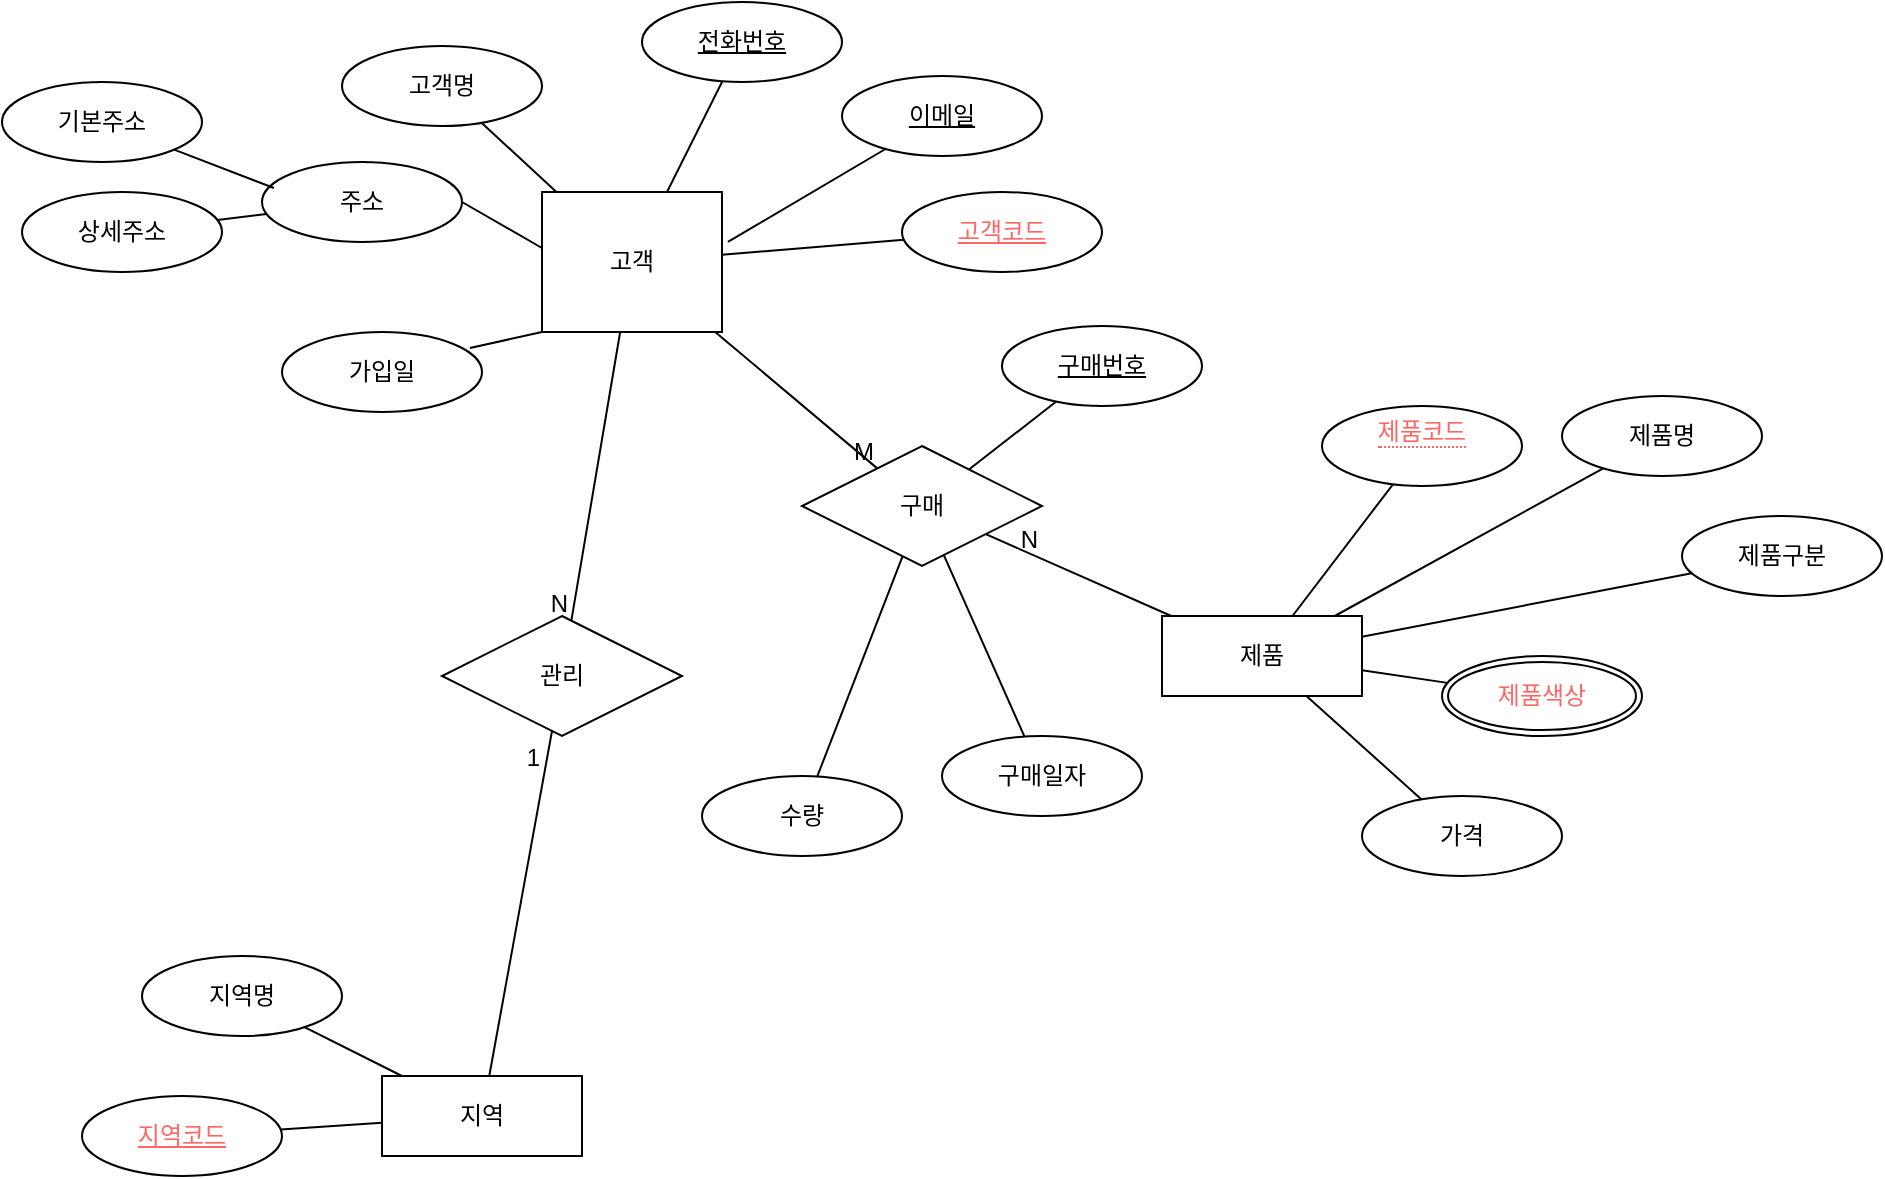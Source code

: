 <mxfile version="23.1.2" type="github" pages="3">
  <diagram name="페이지-1" id="hdqZwKirOcIJM5dqZssv">
    <mxGraphModel dx="1171" dy="714" grid="1" gridSize="10" guides="1" tooltips="1" connect="1" arrows="1" fold="1" page="1" pageScale="1" pageWidth="827" pageHeight="1169" math="0" shadow="0">
      <root>
        <mxCell id="0" />
        <mxCell id="1" parent="0" />
        <mxCell id="KOHLXhy_4AOn_hbNzlRT-4" value="고객" style="whiteSpace=wrap;html=1;align=center;" parent="1" vertex="1">
          <mxGeometry x="270" y="458" width="90" height="70" as="geometry" />
        </mxCell>
        <mxCell id="KOHLXhy_4AOn_hbNzlRT-5" value="고객명" style="ellipse;whiteSpace=wrap;html=1;align=center;" parent="1" vertex="1">
          <mxGeometry x="170" y="385" width="100" height="40" as="geometry" />
        </mxCell>
        <mxCell id="KOHLXhy_4AOn_hbNzlRT-8" value="" style="endArrow=none;html=1;rounded=0;" parent="1" source="KOHLXhy_4AOn_hbNzlRT-5" target="KOHLXhy_4AOn_hbNzlRT-4" edge="1">
          <mxGeometry relative="1" as="geometry">
            <mxPoint x="260" y="588" as="sourcePoint" />
            <mxPoint x="440" y="588" as="targetPoint" />
          </mxGeometry>
        </mxCell>
        <mxCell id="KOHLXhy_4AOn_hbNzlRT-10" value="" style="endArrow=none;html=1;rounded=0;" parent="1" source="KOHLXhy_4AOn_hbNzlRT-55" target="KOHLXhy_4AOn_hbNzlRT-4" edge="1">
          <mxGeometry relative="1" as="geometry">
            <mxPoint x="353" y="409" as="sourcePoint" />
            <mxPoint x="413" y="454" as="targetPoint" />
          </mxGeometry>
        </mxCell>
        <mxCell id="KOHLXhy_4AOn_hbNzlRT-12" value="" style="endArrow=none;html=1;rounded=0;entryX=1.033;entryY=0.357;entryDx=0;entryDy=0;entryPerimeter=0;" parent="1" source="KOHLXhy_4AOn_hbNzlRT-56" target="KOHLXhy_4AOn_hbNzlRT-4" edge="1">
          <mxGeometry relative="1" as="geometry">
            <mxPoint x="425" y="430" as="sourcePoint" />
            <mxPoint x="371" y="471" as="targetPoint" />
          </mxGeometry>
        </mxCell>
        <mxCell id="KOHLXhy_4AOn_hbNzlRT-15" value="주소" style="ellipse;whiteSpace=wrap;html=1;align=center;" parent="1" vertex="1">
          <mxGeometry x="130" y="443" width="100" height="40" as="geometry" />
        </mxCell>
        <mxCell id="KOHLXhy_4AOn_hbNzlRT-16" value="" style="endArrow=none;html=1;rounded=0;exitX=1;exitY=0.5;exitDx=0;exitDy=0;entryX=0;entryY=0.4;entryDx=0;entryDy=0;entryPerimeter=0;" parent="1" source="KOHLXhy_4AOn_hbNzlRT-15" target="KOHLXhy_4AOn_hbNzlRT-4" edge="1">
          <mxGeometry relative="1" as="geometry">
            <mxPoint x="251" y="433" as="sourcePoint" />
            <mxPoint x="293" y="468" as="targetPoint" />
          </mxGeometry>
        </mxCell>
        <mxCell id="KOHLXhy_4AOn_hbNzlRT-17" value="기본주소" style="ellipse;whiteSpace=wrap;html=1;align=center;" parent="1" vertex="1">
          <mxGeometry y="403" width="100" height="40" as="geometry" />
        </mxCell>
        <mxCell id="KOHLXhy_4AOn_hbNzlRT-18" value="상세주소" style="ellipse;whiteSpace=wrap;html=1;align=center;" parent="1" vertex="1">
          <mxGeometry x="10" y="458" width="100" height="40" as="geometry" />
        </mxCell>
        <mxCell id="KOHLXhy_4AOn_hbNzlRT-19" value="" style="endArrow=none;html=1;rounded=0;entryX=0.06;entryY=0.325;entryDx=0;entryDy=0;entryPerimeter=0;" parent="1" source="KOHLXhy_4AOn_hbNzlRT-17" target="KOHLXhy_4AOn_hbNzlRT-15" edge="1">
          <mxGeometry relative="1" as="geometry">
            <mxPoint x="100" y="420" as="sourcePoint" />
            <mxPoint x="150" y="433" as="targetPoint" />
          </mxGeometry>
        </mxCell>
        <mxCell id="KOHLXhy_4AOn_hbNzlRT-20" value="" style="endArrow=none;html=1;rounded=0;" parent="1" source="KOHLXhy_4AOn_hbNzlRT-18" target="KOHLXhy_4AOn_hbNzlRT-15" edge="1">
          <mxGeometry relative="1" as="geometry">
            <mxPoint x="250" y="483" as="sourcePoint" />
            <mxPoint x="300" y="496" as="targetPoint" />
          </mxGeometry>
        </mxCell>
        <mxCell id="KOHLXhy_4AOn_hbNzlRT-21" value="" style="endArrow=none;html=1;rounded=0;exitX=0.94;exitY=0.2;exitDx=0;exitDy=0;entryX=0;entryY=1;entryDx=0;entryDy=0;exitPerimeter=0;" parent="1" source="KOHLXhy_4AOn_hbNzlRT-22" target="KOHLXhy_4AOn_hbNzlRT-4" edge="1">
          <mxGeometry relative="1" as="geometry">
            <mxPoint x="260" y="493" as="sourcePoint" />
            <mxPoint x="310" y="506" as="targetPoint" />
          </mxGeometry>
        </mxCell>
        <mxCell id="KOHLXhy_4AOn_hbNzlRT-22" value="가입일" style="ellipse;whiteSpace=wrap;html=1;align=center;" parent="1" vertex="1">
          <mxGeometry x="140" y="528" width="100" height="40" as="geometry" />
        </mxCell>
        <mxCell id="KOHLXhy_4AOn_hbNzlRT-25" value="지역" style="whiteSpace=wrap;html=1;align=center;" parent="1" vertex="1">
          <mxGeometry x="190" y="900" width="100" height="40" as="geometry" />
        </mxCell>
        <mxCell id="KOHLXhy_4AOn_hbNzlRT-26" value="지역명" style="ellipse;whiteSpace=wrap;html=1;align=center;" parent="1" vertex="1">
          <mxGeometry x="70" y="840" width="100" height="40" as="geometry" />
        </mxCell>
        <mxCell id="KOHLXhy_4AOn_hbNzlRT-27" value="" style="endArrow=none;html=1;rounded=0;" parent="1" source="KOHLXhy_4AOn_hbNzlRT-26" target="KOHLXhy_4AOn_hbNzlRT-25" edge="1">
          <mxGeometry relative="1" as="geometry">
            <mxPoint x="354" y="791" as="sourcePoint" />
            <mxPoint x="409" y="722" as="targetPoint" />
          </mxGeometry>
        </mxCell>
        <mxCell id="KOHLXhy_4AOn_hbNzlRT-29" value="" style="endArrow=none;html=1;rounded=0;" parent="1" source="KOHLXhy_4AOn_hbNzlRT-58" target="KOHLXhy_4AOn_hbNzlRT-25" edge="1">
          <mxGeometry relative="1" as="geometry">
            <mxPoint x="139.447" y="927.033" as="sourcePoint" />
            <mxPoint x="210" y="910" as="targetPoint" />
          </mxGeometry>
        </mxCell>
        <mxCell id="KOHLXhy_4AOn_hbNzlRT-30" value="제품" style="whiteSpace=wrap;html=1;align=center;" parent="1" vertex="1">
          <mxGeometry x="580" y="670" width="100" height="40" as="geometry" />
        </mxCell>
        <mxCell id="KOHLXhy_4AOn_hbNzlRT-31" value="제품명" style="ellipse;whiteSpace=wrap;html=1;align=center;" parent="1" vertex="1">
          <mxGeometry x="780" y="560" width="100" height="40" as="geometry" />
        </mxCell>
        <mxCell id="KOHLXhy_4AOn_hbNzlRT-32" value="" style="endArrow=none;html=1;rounded=0;" parent="1" source="KOHLXhy_4AOn_hbNzlRT-31" target="KOHLXhy_4AOn_hbNzlRT-30" edge="1">
          <mxGeometry relative="1" as="geometry">
            <mxPoint x="744" y="561" as="sourcePoint" />
            <mxPoint x="799" y="492" as="targetPoint" />
          </mxGeometry>
        </mxCell>
        <mxCell id="KOHLXhy_4AOn_hbNzlRT-34" value="" style="endArrow=none;html=1;rounded=0;" parent="1" source="KOHLXhy_4AOn_hbNzlRT-59" target="KOHLXhy_4AOn_hbNzlRT-30" edge="1">
          <mxGeometry relative="1" as="geometry">
            <mxPoint x="703.064" y="608.818" as="sourcePoint" />
            <mxPoint x="600" y="680" as="targetPoint" />
          </mxGeometry>
        </mxCell>
        <mxCell id="KOHLXhy_4AOn_hbNzlRT-35" value="제품구분" style="ellipse;whiteSpace=wrap;html=1;align=center;" parent="1" vertex="1">
          <mxGeometry x="840" y="620" width="100" height="40" as="geometry" />
        </mxCell>
        <mxCell id="KOHLXhy_4AOn_hbNzlRT-36" value="" style="endArrow=none;html=1;rounded=0;" parent="1" source="KOHLXhy_4AOn_hbNzlRT-35" target="KOHLXhy_4AOn_hbNzlRT-30" edge="1">
          <mxGeometry relative="1" as="geometry">
            <mxPoint x="648" y="620" as="sourcePoint" />
            <mxPoint x="642" y="680" as="targetPoint" />
          </mxGeometry>
        </mxCell>
        <mxCell id="KOHLXhy_4AOn_hbNzlRT-37" value="제품색상" style="ellipse;shape=doubleEllipse;margin=3;whiteSpace=wrap;html=1;align=center;fontColor=#FF6666;" parent="1" vertex="1">
          <mxGeometry x="720" y="690" width="100" height="40" as="geometry" />
        </mxCell>
        <mxCell id="KOHLXhy_4AOn_hbNzlRT-38" value="가격" style="ellipse;whiteSpace=wrap;html=1;align=center;" parent="1" vertex="1">
          <mxGeometry x="680" y="760" width="100" height="40" as="geometry" />
        </mxCell>
        <mxCell id="KOHLXhy_4AOn_hbNzlRT-39" value="" style="endArrow=none;html=1;rounded=0;" parent="1" source="KOHLXhy_4AOn_hbNzlRT-37" target="KOHLXhy_4AOn_hbNzlRT-30" edge="1">
          <mxGeometry relative="1" as="geometry">
            <mxPoint x="737" y="628" as="sourcePoint" />
            <mxPoint x="667" y="680" as="targetPoint" />
          </mxGeometry>
        </mxCell>
        <mxCell id="KOHLXhy_4AOn_hbNzlRT-40" value="" style="endArrow=none;html=1;rounded=0;" parent="1" source="KOHLXhy_4AOn_hbNzlRT-38" target="KOHLXhy_4AOn_hbNzlRT-30" edge="1">
          <mxGeometry relative="1" as="geometry">
            <mxPoint x="747" y="638" as="sourcePoint" />
            <mxPoint x="677" y="690" as="targetPoint" />
          </mxGeometry>
        </mxCell>
        <mxCell id="KOHLXhy_4AOn_hbNzlRT-44" value="" style="endArrow=none;html=1;rounded=0;" parent="1" source="KOHLXhy_4AOn_hbNzlRT-57" target="KOHLXhy_4AOn_hbNzlRT-4" edge="1">
          <mxGeometry relative="1" as="geometry">
            <mxPoint x="450.032" y="490.714" as="sourcePoint" />
            <mxPoint x="373" y="493" as="targetPoint" />
          </mxGeometry>
        </mxCell>
        <mxCell id="KOHLXhy_4AOn_hbNzlRT-45" value="관리" style="shape=rhombus;perimeter=rhombusPerimeter;whiteSpace=wrap;html=1;align=center;" parent="1" vertex="1">
          <mxGeometry x="220" y="670" width="120" height="60" as="geometry" />
        </mxCell>
        <mxCell id="KOHLXhy_4AOn_hbNzlRT-46" value="" style="endArrow=none;html=1;rounded=0;" parent="1" source="KOHLXhy_4AOn_hbNzlRT-4" target="KOHLXhy_4AOn_hbNzlRT-45" edge="1">
          <mxGeometry relative="1" as="geometry">
            <mxPoint x="290" y="568" as="sourcePoint" />
            <mxPoint x="450" y="568" as="targetPoint" />
          </mxGeometry>
        </mxCell>
        <mxCell id="KOHLXhy_4AOn_hbNzlRT-47" value="N" style="resizable=0;html=1;whiteSpace=wrap;align=right;verticalAlign=bottom;" parent="KOHLXhy_4AOn_hbNzlRT-46" connectable="0" vertex="1">
          <mxGeometry x="1" relative="1" as="geometry" />
        </mxCell>
        <mxCell id="KOHLXhy_4AOn_hbNzlRT-48" value="" style="endArrow=none;html=1;rounded=0;" parent="1" source="KOHLXhy_4AOn_hbNzlRT-25" target="KOHLXhy_4AOn_hbNzlRT-45" edge="1">
          <mxGeometry relative="1" as="geometry">
            <mxPoint x="400" y="730" as="sourcePoint" />
            <mxPoint x="560" y="730" as="targetPoint" />
          </mxGeometry>
        </mxCell>
        <mxCell id="KOHLXhy_4AOn_hbNzlRT-49" value="1" style="resizable=0;html=1;whiteSpace=wrap;align=right;verticalAlign=bottom;" parent="KOHLXhy_4AOn_hbNzlRT-48" connectable="0" vertex="1">
          <mxGeometry x="1" relative="1" as="geometry">
            <mxPoint x="-5" y="22" as="offset" />
          </mxGeometry>
        </mxCell>
        <mxCell id="KOHLXhy_4AOn_hbNzlRT-50" value="구매" style="shape=rhombus;perimeter=rhombusPerimeter;whiteSpace=wrap;html=1;align=center;" parent="1" vertex="1">
          <mxGeometry x="400" y="585" width="120" height="60" as="geometry" />
        </mxCell>
        <mxCell id="KOHLXhy_4AOn_hbNzlRT-51" value="" style="endArrow=none;html=1;rounded=0;" parent="1" source="KOHLXhy_4AOn_hbNzlRT-4" target="KOHLXhy_4AOn_hbNzlRT-50" edge="1">
          <mxGeometry relative="1" as="geometry">
            <mxPoint x="500" y="730" as="sourcePoint" />
            <mxPoint x="660" y="730" as="targetPoint" />
          </mxGeometry>
        </mxCell>
        <mxCell id="KOHLXhy_4AOn_hbNzlRT-52" value="M" style="resizable=0;html=1;whiteSpace=wrap;align=right;verticalAlign=bottom;" parent="KOHLXhy_4AOn_hbNzlRT-51" connectable="0" vertex="1">
          <mxGeometry x="1" relative="1" as="geometry" />
        </mxCell>
        <mxCell id="KOHLXhy_4AOn_hbNzlRT-53" value="" style="endArrow=none;html=1;rounded=0;" parent="1" source="KOHLXhy_4AOn_hbNzlRT-30" target="KOHLXhy_4AOn_hbNzlRT-50" edge="1">
          <mxGeometry relative="1" as="geometry">
            <mxPoint x="480" y="720" as="sourcePoint" />
            <mxPoint x="660" y="730" as="targetPoint" />
          </mxGeometry>
        </mxCell>
        <mxCell id="KOHLXhy_4AOn_hbNzlRT-54" value="N" style="resizable=0;html=1;whiteSpace=wrap;align=right;verticalAlign=bottom;" parent="KOHLXhy_4AOn_hbNzlRT-53" connectable="0" vertex="1">
          <mxGeometry x="1" relative="1" as="geometry">
            <mxPoint x="28" y="11" as="offset" />
          </mxGeometry>
        </mxCell>
        <mxCell id="KOHLXhy_4AOn_hbNzlRT-55" value="전화번호" style="ellipse;whiteSpace=wrap;html=1;align=center;fontStyle=4;" parent="1" vertex="1">
          <mxGeometry x="320" y="363" width="100" height="40" as="geometry" />
        </mxCell>
        <mxCell id="KOHLXhy_4AOn_hbNzlRT-56" value="이메일" style="ellipse;whiteSpace=wrap;html=1;align=center;fontStyle=4;" parent="1" vertex="1">
          <mxGeometry x="420" y="400" width="100" height="40" as="geometry" />
        </mxCell>
        <mxCell id="KOHLXhy_4AOn_hbNzlRT-57" value="고객코드" style="ellipse;whiteSpace=wrap;html=1;align=center;fontStyle=4;fontColor=#FF6666;" parent="1" vertex="1">
          <mxGeometry x="450" y="458" width="100" height="40" as="geometry" />
        </mxCell>
        <mxCell id="KOHLXhy_4AOn_hbNzlRT-58" value="지역코드" style="ellipse;whiteSpace=wrap;html=1;align=center;fontStyle=4;fontColor=#FF6666;" parent="1" vertex="1">
          <mxGeometry x="40" y="910" width="100" height="40" as="geometry" />
        </mxCell>
        <mxCell id="KOHLXhy_4AOn_hbNzlRT-59" value="&lt;span style=&quot;border-bottom: 1px dotted&quot;&gt;제품코드&lt;br&gt;&lt;br&gt;&lt;/span&gt;" style="ellipse;whiteSpace=wrap;html=1;align=center;fontColor=#FF6666;" parent="1" vertex="1">
          <mxGeometry x="660" y="565" width="100" height="40" as="geometry" />
        </mxCell>
        <mxCell id="KOHLXhy_4AOn_hbNzlRT-61" value="구매일자&lt;br&gt;" style="ellipse;whiteSpace=wrap;html=1;align=center;" parent="1" vertex="1">
          <mxGeometry x="470" y="730" width="100" height="40" as="geometry" />
        </mxCell>
        <mxCell id="KOHLXhy_4AOn_hbNzlRT-62" value="수량" style="ellipse;whiteSpace=wrap;html=1;align=center;" parent="1" vertex="1">
          <mxGeometry x="350" y="750" width="100" height="40" as="geometry" />
        </mxCell>
        <mxCell id="KOHLXhy_4AOn_hbNzlRT-63" value="구매번호" style="ellipse;whiteSpace=wrap;html=1;align=center;fontStyle=4;" parent="1" vertex="1">
          <mxGeometry x="500" y="525" width="100" height="40" as="geometry" />
        </mxCell>
        <mxCell id="KOHLXhy_4AOn_hbNzlRT-70" value="" style="endArrow=none;html=1;rounded=0;" parent="1" source="KOHLXhy_4AOn_hbNzlRT-62" target="KOHLXhy_4AOn_hbNzlRT-50" edge="1">
          <mxGeometry relative="1" as="geometry">
            <mxPoint x="360" y="840" as="sourcePoint" />
            <mxPoint x="520" y="840" as="targetPoint" />
          </mxGeometry>
        </mxCell>
        <mxCell id="KOHLXhy_4AOn_hbNzlRT-71" value="" style="endArrow=none;html=1;rounded=0;fontColor=#FF6666;" parent="1" source="KOHLXhy_4AOn_hbNzlRT-50" target="KOHLXhy_4AOn_hbNzlRT-63" edge="1">
          <mxGeometry relative="1" as="geometry">
            <mxPoint x="566" y="636" as="sourcePoint" />
            <mxPoint x="600" y="600" as="targetPoint" />
          </mxGeometry>
        </mxCell>
        <mxCell id="KOHLXhy_4AOn_hbNzlRT-72" value="" style="endArrow=none;html=1;rounded=0;" parent="1" source="KOHLXhy_4AOn_hbNzlRT-50" target="KOHLXhy_4AOn_hbNzlRT-61" edge="1">
          <mxGeometry relative="1" as="geometry">
            <mxPoint x="427" y="691" as="sourcePoint" />
            <mxPoint x="490" y="670" as="targetPoint" />
          </mxGeometry>
        </mxCell>
      </root>
    </mxGraphModel>
  </diagram>
  <diagram id="p_TZHfAkaAf1Yt35Zaq9" name="페이지-2">
    <mxGraphModel dx="1171" dy="714" grid="1" gridSize="10" guides="1" tooltips="1" connect="1" arrows="1" fold="1" page="1" pageScale="1" pageWidth="827" pageHeight="1169" math="0" shadow="0">
      <root>
        <mxCell id="0" />
        <mxCell id="1" parent="0" />
        <mxCell id="8Ml9FY4F9owpsy-rC-5J-30" value="제품" style="shape=table;startSize=30;container=1;collapsible=1;childLayout=tableLayout;fixedRows=1;rowLines=0;fontStyle=1;align=center;resizeLast=1;html=1;" parent="1" vertex="1">
          <mxGeometry x="590" y="140" width="180" height="180" as="geometry" />
        </mxCell>
        <mxCell id="8Ml9FY4F9owpsy-rC-5J-31" value="" style="shape=tableRow;horizontal=0;startSize=0;swimlaneHead=0;swimlaneBody=0;fillColor=none;collapsible=0;dropTarget=0;points=[[0,0.5],[1,0.5]];portConstraint=eastwest;top=0;left=0;right=0;bottom=1;" parent="8Ml9FY4F9owpsy-rC-5J-30" vertex="1">
          <mxGeometry y="30" width="180" height="30" as="geometry" />
        </mxCell>
        <mxCell id="8Ml9FY4F9owpsy-rC-5J-32" value="PK" style="shape=partialRectangle;connectable=0;fillColor=none;top=0;left=0;bottom=0;right=0;fontStyle=1;overflow=hidden;whiteSpace=wrap;html=1;" parent="8Ml9FY4F9owpsy-rC-5J-31" vertex="1">
          <mxGeometry width="40" height="30" as="geometry">
            <mxRectangle width="40" height="30" as="alternateBounds" />
          </mxGeometry>
        </mxCell>
        <mxCell id="8Ml9FY4F9owpsy-rC-5J-33" value="제품코드" style="shape=partialRectangle;connectable=0;fillColor=none;top=0;left=0;bottom=0;right=0;align=left;spacingLeft=6;fontStyle=5;overflow=hidden;whiteSpace=wrap;html=1;" parent="8Ml9FY4F9owpsy-rC-5J-31" vertex="1">
          <mxGeometry x="40" width="140" height="30" as="geometry">
            <mxRectangle width="140" height="30" as="alternateBounds" />
          </mxGeometry>
        </mxCell>
        <mxCell id="8Ml9FY4F9owpsy-rC-5J-37" value="" style="shape=tableRow;horizontal=0;startSize=0;swimlaneHead=0;swimlaneBody=0;fillColor=none;collapsible=0;dropTarget=0;points=[[0,0.5],[1,0.5]];portConstraint=eastwest;top=0;left=0;right=0;bottom=0;" parent="8Ml9FY4F9owpsy-rC-5J-30" vertex="1">
          <mxGeometry y="60" width="180" height="30" as="geometry" />
        </mxCell>
        <mxCell id="8Ml9FY4F9owpsy-rC-5J-38" value="" style="shape=partialRectangle;connectable=0;fillColor=none;top=0;left=0;bottom=0;right=0;editable=1;overflow=hidden;whiteSpace=wrap;html=1;" parent="8Ml9FY4F9owpsy-rC-5J-37" vertex="1">
          <mxGeometry width="40" height="30" as="geometry">
            <mxRectangle width="40" height="30" as="alternateBounds" />
          </mxGeometry>
        </mxCell>
        <mxCell id="8Ml9FY4F9owpsy-rC-5J-39" value="제품명" style="shape=partialRectangle;connectable=0;fillColor=none;top=0;left=0;bottom=0;right=0;align=left;spacingLeft=6;overflow=hidden;whiteSpace=wrap;html=1;" parent="8Ml9FY4F9owpsy-rC-5J-37" vertex="1">
          <mxGeometry x="40" width="140" height="30" as="geometry">
            <mxRectangle width="140" height="30" as="alternateBounds" />
          </mxGeometry>
        </mxCell>
        <mxCell id="8Ml9FY4F9owpsy-rC-5J-40" value="" style="shape=tableRow;horizontal=0;startSize=0;swimlaneHead=0;swimlaneBody=0;fillColor=none;collapsible=0;dropTarget=0;points=[[0,0.5],[1,0.5]];portConstraint=eastwest;top=0;left=0;right=0;bottom=0;" parent="8Ml9FY4F9owpsy-rC-5J-30" vertex="1">
          <mxGeometry y="90" width="180" height="30" as="geometry" />
        </mxCell>
        <mxCell id="8Ml9FY4F9owpsy-rC-5J-41" value="" style="shape=partialRectangle;connectable=0;fillColor=none;top=0;left=0;bottom=0;right=0;editable=1;overflow=hidden;whiteSpace=wrap;html=1;" parent="8Ml9FY4F9owpsy-rC-5J-40" vertex="1">
          <mxGeometry width="40" height="30" as="geometry">
            <mxRectangle width="40" height="30" as="alternateBounds" />
          </mxGeometry>
        </mxCell>
        <mxCell id="8Ml9FY4F9owpsy-rC-5J-42" value="제품구분" style="shape=partialRectangle;connectable=0;fillColor=none;top=0;left=0;bottom=0;right=0;align=left;spacingLeft=6;overflow=hidden;whiteSpace=wrap;html=1;" parent="8Ml9FY4F9owpsy-rC-5J-40" vertex="1">
          <mxGeometry x="40" width="140" height="30" as="geometry">
            <mxRectangle width="140" height="30" as="alternateBounds" />
          </mxGeometry>
        </mxCell>
        <mxCell id="8Ml9FY4F9owpsy-rC-5J-43" value="" style="shape=tableRow;horizontal=0;startSize=0;swimlaneHead=0;swimlaneBody=0;fillColor=none;collapsible=0;dropTarget=0;points=[[0,0.5],[1,0.5]];portConstraint=eastwest;top=0;left=0;right=0;bottom=0;" parent="8Ml9FY4F9owpsy-rC-5J-30" vertex="1">
          <mxGeometry y="120" width="180" height="30" as="geometry" />
        </mxCell>
        <mxCell id="8Ml9FY4F9owpsy-rC-5J-44" value="" style="shape=partialRectangle;connectable=0;fillColor=none;top=0;left=0;bottom=0;right=0;editable=1;overflow=hidden;whiteSpace=wrap;html=1;" parent="8Ml9FY4F9owpsy-rC-5J-43" vertex="1">
          <mxGeometry width="40" height="30" as="geometry">
            <mxRectangle width="40" height="30" as="alternateBounds" />
          </mxGeometry>
        </mxCell>
        <mxCell id="8Ml9FY4F9owpsy-rC-5J-45" value="제품색상" style="shape=partialRectangle;connectable=0;fillColor=none;top=0;left=0;bottom=0;right=0;align=left;spacingLeft=6;overflow=hidden;whiteSpace=wrap;html=1;" parent="8Ml9FY4F9owpsy-rC-5J-43" vertex="1">
          <mxGeometry x="40" width="140" height="30" as="geometry">
            <mxRectangle width="140" height="30" as="alternateBounds" />
          </mxGeometry>
        </mxCell>
        <mxCell id="8Ml9FY4F9owpsy-rC-5J-46" value="" style="shape=tableRow;horizontal=0;startSize=0;swimlaneHead=0;swimlaneBody=0;fillColor=none;collapsible=0;dropTarget=0;points=[[0,0.5],[1,0.5]];portConstraint=eastwest;top=0;left=0;right=0;bottom=0;" parent="8Ml9FY4F9owpsy-rC-5J-30" vertex="1">
          <mxGeometry y="150" width="180" height="30" as="geometry" />
        </mxCell>
        <mxCell id="8Ml9FY4F9owpsy-rC-5J-47" value="" style="shape=partialRectangle;connectable=0;fillColor=none;top=0;left=0;bottom=0;right=0;editable=1;overflow=hidden;whiteSpace=wrap;html=1;" parent="8Ml9FY4F9owpsy-rC-5J-46" vertex="1">
          <mxGeometry width="40" height="30" as="geometry">
            <mxRectangle width="40" height="30" as="alternateBounds" />
          </mxGeometry>
        </mxCell>
        <mxCell id="8Ml9FY4F9owpsy-rC-5J-48" value="가격" style="shape=partialRectangle;connectable=0;fillColor=none;top=0;left=0;bottom=0;right=0;align=left;spacingLeft=6;overflow=hidden;whiteSpace=wrap;html=1;" parent="8Ml9FY4F9owpsy-rC-5J-46" vertex="1">
          <mxGeometry x="40" width="140" height="30" as="geometry">
            <mxRectangle width="140" height="30" as="alternateBounds" />
          </mxGeometry>
        </mxCell>
        <mxCell id="8Ml9FY4F9owpsy-rC-5J-87" style="edgeStyle=orthogonalEdgeStyle;rounded=0;orthogonalLoop=1;jettySize=auto;html=1;" parent="8Ml9FY4F9owpsy-rC-5J-30" edge="1">
          <mxGeometry relative="1" as="geometry">
            <mxPoint x="180" y="65" as="sourcePoint" />
            <mxPoint x="180" y="85" as="targetPoint" />
          </mxGeometry>
        </mxCell>
        <mxCell id="8Ml9FY4F9owpsy-rC-5J-49" value="지역" style="shape=table;startSize=30;container=1;collapsible=1;childLayout=tableLayout;fixedRows=1;rowLines=0;fontStyle=1;align=center;resizeLast=1;html=1;" parent="1" vertex="1">
          <mxGeometry x="324" y="410" width="180" height="85" as="geometry" />
        </mxCell>
        <mxCell id="8Ml9FY4F9owpsy-rC-5J-50" value="" style="shape=tableRow;horizontal=0;startSize=0;swimlaneHead=0;swimlaneBody=0;fillColor=none;collapsible=0;dropTarget=0;points=[[0,0.5],[1,0.5]];portConstraint=eastwest;top=0;left=0;right=0;bottom=1;" parent="8Ml9FY4F9owpsy-rC-5J-49" vertex="1">
          <mxGeometry y="30" width="180" height="30" as="geometry" />
        </mxCell>
        <mxCell id="8Ml9FY4F9owpsy-rC-5J-51" value="PK" style="shape=partialRectangle;connectable=0;fillColor=none;top=0;left=0;bottom=0;right=0;fontStyle=1;overflow=hidden;whiteSpace=wrap;html=1;" parent="8Ml9FY4F9owpsy-rC-5J-50" vertex="1">
          <mxGeometry width="30" height="30" as="geometry">
            <mxRectangle width="30" height="30" as="alternateBounds" />
          </mxGeometry>
        </mxCell>
        <mxCell id="8Ml9FY4F9owpsy-rC-5J-52" value="지역코드" style="shape=partialRectangle;connectable=0;fillColor=none;top=0;left=0;bottom=0;right=0;align=left;spacingLeft=6;fontStyle=5;overflow=hidden;whiteSpace=wrap;html=1;" parent="8Ml9FY4F9owpsy-rC-5J-50" vertex="1">
          <mxGeometry x="30" width="150" height="30" as="geometry">
            <mxRectangle width="150" height="30" as="alternateBounds" />
          </mxGeometry>
        </mxCell>
        <mxCell id="8Ml9FY4F9owpsy-rC-5J-53" value="" style="shape=tableRow;horizontal=0;startSize=0;swimlaneHead=0;swimlaneBody=0;fillColor=none;collapsible=0;dropTarget=0;points=[[0,0.5],[1,0.5]];portConstraint=eastwest;top=0;left=0;right=0;bottom=0;" parent="8Ml9FY4F9owpsy-rC-5J-49" vertex="1">
          <mxGeometry y="60" width="180" height="25" as="geometry" />
        </mxCell>
        <mxCell id="8Ml9FY4F9owpsy-rC-5J-54" value="" style="shape=partialRectangle;connectable=0;fillColor=none;top=0;left=0;bottom=0;right=0;editable=1;overflow=hidden;whiteSpace=wrap;html=1;" parent="8Ml9FY4F9owpsy-rC-5J-53" vertex="1">
          <mxGeometry width="30" height="25" as="geometry">
            <mxRectangle width="30" height="25" as="alternateBounds" />
          </mxGeometry>
        </mxCell>
        <mxCell id="8Ml9FY4F9owpsy-rC-5J-55" value="지역명" style="shape=partialRectangle;connectable=0;fillColor=none;top=0;left=0;bottom=0;right=0;align=left;spacingLeft=6;overflow=hidden;whiteSpace=wrap;html=1;" parent="8Ml9FY4F9owpsy-rC-5J-53" vertex="1">
          <mxGeometry x="30" width="150" height="25" as="geometry">
            <mxRectangle width="150" height="25" as="alternateBounds" />
          </mxGeometry>
        </mxCell>
        <mxCell id="8Ml9FY4F9owpsy-rC-5J-62" value="구매" style="shape=table;startSize=30;container=1;collapsible=1;childLayout=tableLayout;fixedRows=1;rowLines=0;fontStyle=1;align=center;resizeLast=1;html=1;" parent="1" vertex="1">
          <mxGeometry x="320" y="140" width="180" height="178" as="geometry" />
        </mxCell>
        <mxCell id="8Ml9FY4F9owpsy-rC-5J-63" value="" style="shape=tableRow;horizontal=0;startSize=0;swimlaneHead=0;swimlaneBody=0;fillColor=none;collapsible=0;dropTarget=0;points=[[0,0.5],[1,0.5]];portConstraint=eastwest;top=0;left=0;right=0;bottom=1;" parent="8Ml9FY4F9owpsy-rC-5J-62" vertex="1">
          <mxGeometry y="30" width="180" height="30" as="geometry" />
        </mxCell>
        <mxCell id="8Ml9FY4F9owpsy-rC-5J-64" value="PK" style="shape=partialRectangle;connectable=0;fillColor=none;top=0;left=0;bottom=0;right=0;fontStyle=1;overflow=hidden;whiteSpace=wrap;html=1;" parent="8Ml9FY4F9owpsy-rC-5J-63" vertex="1">
          <mxGeometry width="30" height="30" as="geometry">
            <mxRectangle width="30" height="30" as="alternateBounds" />
          </mxGeometry>
        </mxCell>
        <mxCell id="8Ml9FY4F9owpsy-rC-5J-65" value="구매번호" style="shape=partialRectangle;connectable=0;fillColor=none;top=0;left=0;bottom=0;right=0;align=left;spacingLeft=6;fontStyle=5;overflow=hidden;whiteSpace=wrap;html=1;" parent="8Ml9FY4F9owpsy-rC-5J-63" vertex="1">
          <mxGeometry x="30" width="150" height="30" as="geometry">
            <mxRectangle width="150" height="30" as="alternateBounds" />
          </mxGeometry>
        </mxCell>
        <mxCell id="8Ml9FY4F9owpsy-rC-5J-66" value="" style="shape=tableRow;horizontal=0;startSize=0;swimlaneHead=0;swimlaneBody=0;fillColor=none;collapsible=0;dropTarget=0;points=[[0,0.5],[1,0.5]];portConstraint=eastwest;top=0;left=0;right=0;bottom=0;" parent="8Ml9FY4F9owpsy-rC-5J-62" vertex="1">
          <mxGeometry y="60" width="180" height="30" as="geometry" />
        </mxCell>
        <mxCell id="8Ml9FY4F9owpsy-rC-5J-67" value="" style="shape=partialRectangle;connectable=0;fillColor=none;top=0;left=0;bottom=0;right=0;editable=1;overflow=hidden;whiteSpace=wrap;html=1;" parent="8Ml9FY4F9owpsy-rC-5J-66" vertex="1">
          <mxGeometry width="30" height="30" as="geometry">
            <mxRectangle width="30" height="30" as="alternateBounds" />
          </mxGeometry>
        </mxCell>
        <mxCell id="8Ml9FY4F9owpsy-rC-5J-68" value="고객코드(FK)" style="shape=partialRectangle;connectable=0;fillColor=none;top=0;left=0;bottom=0;right=0;align=left;spacingLeft=6;overflow=hidden;whiteSpace=wrap;html=1;" parent="8Ml9FY4F9owpsy-rC-5J-66" vertex="1">
          <mxGeometry x="30" width="150" height="30" as="geometry">
            <mxRectangle width="150" height="30" as="alternateBounds" />
          </mxGeometry>
        </mxCell>
        <mxCell id="8Ml9FY4F9owpsy-rC-5J-69" value="" style="shape=tableRow;horizontal=0;startSize=0;swimlaneHead=0;swimlaneBody=0;fillColor=none;collapsible=0;dropTarget=0;points=[[0,0.5],[1,0.5]];portConstraint=eastwest;top=0;left=0;right=0;bottom=0;" parent="8Ml9FY4F9owpsy-rC-5J-62" vertex="1">
          <mxGeometry y="90" width="180" height="28" as="geometry" />
        </mxCell>
        <mxCell id="8Ml9FY4F9owpsy-rC-5J-70" value="" style="shape=partialRectangle;connectable=0;fillColor=none;top=0;left=0;bottom=0;right=0;editable=1;overflow=hidden;whiteSpace=wrap;html=1;" parent="8Ml9FY4F9owpsy-rC-5J-69" vertex="1">
          <mxGeometry width="30" height="28" as="geometry">
            <mxRectangle width="30" height="28" as="alternateBounds" />
          </mxGeometry>
        </mxCell>
        <mxCell id="8Ml9FY4F9owpsy-rC-5J-71" value="제품코드(FK)" style="shape=partialRectangle;connectable=0;fillColor=none;top=0;left=0;bottom=0;right=0;align=left;spacingLeft=6;overflow=hidden;whiteSpace=wrap;html=1;" parent="8Ml9FY4F9owpsy-rC-5J-69" vertex="1">
          <mxGeometry x="30" width="150" height="28" as="geometry">
            <mxRectangle width="150" height="28" as="alternateBounds" />
          </mxGeometry>
        </mxCell>
        <mxCell id="8Ml9FY4F9owpsy-rC-5J-72" value="" style="shape=tableRow;horizontal=0;startSize=0;swimlaneHead=0;swimlaneBody=0;fillColor=none;collapsible=0;dropTarget=0;points=[[0,0.5],[1,0.5]];portConstraint=eastwest;top=0;left=0;right=0;bottom=0;" parent="8Ml9FY4F9owpsy-rC-5J-62" vertex="1">
          <mxGeometry y="118" width="180" height="30" as="geometry" />
        </mxCell>
        <mxCell id="8Ml9FY4F9owpsy-rC-5J-73" value="" style="shape=partialRectangle;connectable=0;fillColor=none;top=0;left=0;bottom=0;right=0;editable=1;overflow=hidden;whiteSpace=wrap;html=1;" parent="8Ml9FY4F9owpsy-rC-5J-72" vertex="1">
          <mxGeometry width="30" height="30" as="geometry">
            <mxRectangle width="30" height="30" as="alternateBounds" />
          </mxGeometry>
        </mxCell>
        <mxCell id="8Ml9FY4F9owpsy-rC-5J-74" value="수량" style="shape=partialRectangle;connectable=0;fillColor=none;top=0;left=0;bottom=0;right=0;align=left;spacingLeft=6;overflow=hidden;whiteSpace=wrap;html=1;" parent="8Ml9FY4F9owpsy-rC-5J-72" vertex="1">
          <mxGeometry x="30" width="150" height="30" as="geometry">
            <mxRectangle width="150" height="30" as="alternateBounds" />
          </mxGeometry>
        </mxCell>
        <mxCell id="8Ml9FY4F9owpsy-rC-5J-75" value="" style="shape=tableRow;horizontal=0;startSize=0;swimlaneHead=0;swimlaneBody=0;fillColor=none;collapsible=0;dropTarget=0;points=[[0,0.5],[1,0.5]];portConstraint=eastwest;top=0;left=0;right=0;bottom=0;" parent="8Ml9FY4F9owpsy-rC-5J-62" vertex="1">
          <mxGeometry y="148" width="180" height="30" as="geometry" />
        </mxCell>
        <mxCell id="8Ml9FY4F9owpsy-rC-5J-76" value="" style="shape=partialRectangle;connectable=0;fillColor=none;top=0;left=0;bottom=0;right=0;editable=1;overflow=hidden;whiteSpace=wrap;html=1;" parent="8Ml9FY4F9owpsy-rC-5J-75" vertex="1">
          <mxGeometry width="30" height="30" as="geometry">
            <mxRectangle width="30" height="30" as="alternateBounds" />
          </mxGeometry>
        </mxCell>
        <mxCell id="8Ml9FY4F9owpsy-rC-5J-77" value="구매일자" style="shape=partialRectangle;connectable=0;fillColor=none;top=0;left=0;bottom=0;right=0;align=left;spacingLeft=6;overflow=hidden;whiteSpace=wrap;html=1;" parent="8Ml9FY4F9owpsy-rC-5J-75" vertex="1">
          <mxGeometry x="30" width="150" height="30" as="geometry">
            <mxRectangle width="150" height="30" as="alternateBounds" />
          </mxGeometry>
        </mxCell>
        <mxCell id="RhEALXGOpfnGWyTc5jf4-1" value="고객" style="shape=table;startSize=30;container=1;collapsible=1;childLayout=tableLayout;fixedRows=1;rowLines=0;fontStyle=1;align=center;resizeLast=1;html=1;" parent="1" vertex="1">
          <mxGeometry x="30" y="140" width="180" height="270" as="geometry" />
        </mxCell>
        <mxCell id="RhEALXGOpfnGWyTc5jf4-2" value="" style="shape=tableRow;horizontal=0;startSize=0;swimlaneHead=0;swimlaneBody=0;fillColor=none;collapsible=0;dropTarget=0;points=[[0,0.5],[1,0.5]];portConstraint=eastwest;top=0;left=0;right=0;bottom=1;" parent="RhEALXGOpfnGWyTc5jf4-1" vertex="1">
          <mxGeometry y="30" width="180" height="30" as="geometry" />
        </mxCell>
        <mxCell id="RhEALXGOpfnGWyTc5jf4-3" value="PK" style="shape=partialRectangle;connectable=0;fillColor=none;top=0;left=0;bottom=0;right=0;fontStyle=1;overflow=hidden;whiteSpace=wrap;html=1;" parent="RhEALXGOpfnGWyTc5jf4-2" vertex="1">
          <mxGeometry width="30" height="30" as="geometry">
            <mxRectangle width="30" height="30" as="alternateBounds" />
          </mxGeometry>
        </mxCell>
        <mxCell id="RhEALXGOpfnGWyTc5jf4-4" value="고객코드" style="shape=partialRectangle;connectable=0;fillColor=none;top=0;left=0;bottom=0;right=0;align=left;spacingLeft=6;fontStyle=5;overflow=hidden;whiteSpace=wrap;html=1;" parent="RhEALXGOpfnGWyTc5jf4-2" vertex="1">
          <mxGeometry x="30" width="150" height="30" as="geometry">
            <mxRectangle width="150" height="30" as="alternateBounds" />
          </mxGeometry>
        </mxCell>
        <mxCell id="RhEALXGOpfnGWyTc5jf4-5" value="" style="shape=tableRow;horizontal=0;startSize=0;swimlaneHead=0;swimlaneBody=0;fillColor=none;collapsible=0;dropTarget=0;points=[[0,0.5],[1,0.5]];portConstraint=eastwest;top=0;left=0;right=0;bottom=0;" parent="RhEALXGOpfnGWyTc5jf4-1" vertex="1">
          <mxGeometry y="60" width="180" height="30" as="geometry" />
        </mxCell>
        <mxCell id="RhEALXGOpfnGWyTc5jf4-6" value="" style="shape=partialRectangle;connectable=0;fillColor=none;top=0;left=0;bottom=0;right=0;editable=1;overflow=hidden;whiteSpace=wrap;html=1;" parent="RhEALXGOpfnGWyTc5jf4-5" vertex="1">
          <mxGeometry width="30" height="30" as="geometry">
            <mxRectangle width="30" height="30" as="alternateBounds" />
          </mxGeometry>
        </mxCell>
        <mxCell id="RhEALXGOpfnGWyTc5jf4-7" value="고객명" style="shape=partialRectangle;connectable=0;fillColor=none;top=0;left=0;bottom=0;right=0;align=left;spacingLeft=6;overflow=hidden;whiteSpace=wrap;html=1;" parent="RhEALXGOpfnGWyTc5jf4-5" vertex="1">
          <mxGeometry x="30" width="150" height="30" as="geometry">
            <mxRectangle width="150" height="30" as="alternateBounds" />
          </mxGeometry>
        </mxCell>
        <mxCell id="RhEALXGOpfnGWyTc5jf4-8" value="" style="shape=tableRow;horizontal=0;startSize=0;swimlaneHead=0;swimlaneBody=0;fillColor=none;collapsible=0;dropTarget=0;points=[[0,0.5],[1,0.5]];portConstraint=eastwest;top=0;left=0;right=0;bottom=0;" parent="RhEALXGOpfnGWyTc5jf4-1" vertex="1">
          <mxGeometry y="90" width="180" height="30" as="geometry" />
        </mxCell>
        <mxCell id="RhEALXGOpfnGWyTc5jf4-9" value="" style="shape=partialRectangle;connectable=0;fillColor=none;top=0;left=0;bottom=0;right=0;editable=1;overflow=hidden;whiteSpace=wrap;html=1;" parent="RhEALXGOpfnGWyTc5jf4-8" vertex="1">
          <mxGeometry width="30" height="30" as="geometry">
            <mxRectangle width="30" height="30" as="alternateBounds" />
          </mxGeometry>
        </mxCell>
        <mxCell id="RhEALXGOpfnGWyTc5jf4-10" value="전화번호" style="shape=partialRectangle;connectable=0;fillColor=none;top=0;left=0;bottom=0;right=0;align=left;spacingLeft=6;overflow=hidden;whiteSpace=wrap;html=1;" parent="RhEALXGOpfnGWyTc5jf4-8" vertex="1">
          <mxGeometry x="30" width="150" height="30" as="geometry">
            <mxRectangle width="150" height="30" as="alternateBounds" />
          </mxGeometry>
        </mxCell>
        <mxCell id="RhEALXGOpfnGWyTc5jf4-11" value="" style="shape=tableRow;horizontal=0;startSize=0;swimlaneHead=0;swimlaneBody=0;fillColor=none;collapsible=0;dropTarget=0;points=[[0,0.5],[1,0.5]];portConstraint=eastwest;top=0;left=0;right=0;bottom=0;" parent="RhEALXGOpfnGWyTc5jf4-1" vertex="1">
          <mxGeometry y="120" width="180" height="30" as="geometry" />
        </mxCell>
        <mxCell id="RhEALXGOpfnGWyTc5jf4-12" value="" style="shape=partialRectangle;connectable=0;fillColor=none;top=0;left=0;bottom=0;right=0;editable=1;overflow=hidden;whiteSpace=wrap;html=1;" parent="RhEALXGOpfnGWyTc5jf4-11" vertex="1">
          <mxGeometry width="30" height="30" as="geometry">
            <mxRectangle width="30" height="30" as="alternateBounds" />
          </mxGeometry>
        </mxCell>
        <mxCell id="RhEALXGOpfnGWyTc5jf4-13" value="이메일" style="shape=partialRectangle;connectable=0;fillColor=none;top=0;left=0;bottom=0;right=0;align=left;spacingLeft=6;overflow=hidden;whiteSpace=wrap;html=1;" parent="RhEALXGOpfnGWyTc5jf4-11" vertex="1">
          <mxGeometry x="30" width="150" height="30" as="geometry">
            <mxRectangle width="150" height="30" as="alternateBounds" />
          </mxGeometry>
        </mxCell>
        <mxCell id="8Ml9FY4F9owpsy-rC-5J-21" value="" style="shape=tableRow;horizontal=0;startSize=0;swimlaneHead=0;swimlaneBody=0;fillColor=none;collapsible=0;dropTarget=0;points=[[0,0.5],[1,0.5]];portConstraint=eastwest;top=0;left=0;right=0;bottom=0;" parent="RhEALXGOpfnGWyTc5jf4-1" vertex="1">
          <mxGeometry y="150" width="180" height="30" as="geometry" />
        </mxCell>
        <mxCell id="8Ml9FY4F9owpsy-rC-5J-22" value="" style="shape=partialRectangle;connectable=0;fillColor=none;top=0;left=0;bottom=0;right=0;editable=1;overflow=hidden;whiteSpace=wrap;html=1;" parent="8Ml9FY4F9owpsy-rC-5J-21" vertex="1">
          <mxGeometry width="30" height="30" as="geometry">
            <mxRectangle width="30" height="30" as="alternateBounds" />
          </mxGeometry>
        </mxCell>
        <mxCell id="8Ml9FY4F9owpsy-rC-5J-23" value="기본주소" style="shape=partialRectangle;connectable=0;fillColor=none;top=0;left=0;bottom=0;right=0;align=left;spacingLeft=6;overflow=hidden;whiteSpace=wrap;html=1;" parent="8Ml9FY4F9owpsy-rC-5J-21" vertex="1">
          <mxGeometry x="30" width="150" height="30" as="geometry">
            <mxRectangle width="150" height="30" as="alternateBounds" />
          </mxGeometry>
        </mxCell>
        <mxCell id="8Ml9FY4F9owpsy-rC-5J-24" value="" style="shape=tableRow;horizontal=0;startSize=0;swimlaneHead=0;swimlaneBody=0;fillColor=none;collapsible=0;dropTarget=0;points=[[0,0.5],[1,0.5]];portConstraint=eastwest;top=0;left=0;right=0;bottom=0;" parent="RhEALXGOpfnGWyTc5jf4-1" vertex="1">
          <mxGeometry y="180" width="180" height="30" as="geometry" />
        </mxCell>
        <mxCell id="8Ml9FY4F9owpsy-rC-5J-25" value="" style="shape=partialRectangle;connectable=0;fillColor=none;top=0;left=0;bottom=0;right=0;editable=1;overflow=hidden;whiteSpace=wrap;html=1;" parent="8Ml9FY4F9owpsy-rC-5J-24" vertex="1">
          <mxGeometry width="30" height="30" as="geometry">
            <mxRectangle width="30" height="30" as="alternateBounds" />
          </mxGeometry>
        </mxCell>
        <mxCell id="8Ml9FY4F9owpsy-rC-5J-26" value="상세주소" style="shape=partialRectangle;connectable=0;fillColor=none;top=0;left=0;bottom=0;right=0;align=left;spacingLeft=6;overflow=hidden;whiteSpace=wrap;html=1;" parent="8Ml9FY4F9owpsy-rC-5J-24" vertex="1">
          <mxGeometry x="30" width="150" height="30" as="geometry">
            <mxRectangle width="150" height="30" as="alternateBounds" />
          </mxGeometry>
        </mxCell>
        <mxCell id="8Ml9FY4F9owpsy-rC-5J-78" value="" style="shape=tableRow;horizontal=0;startSize=0;swimlaneHead=0;swimlaneBody=0;fillColor=none;collapsible=0;dropTarget=0;points=[[0,0.5],[1,0.5]];portConstraint=eastwest;top=0;left=0;right=0;bottom=0;" parent="RhEALXGOpfnGWyTc5jf4-1" vertex="1">
          <mxGeometry y="210" width="180" height="30" as="geometry" />
        </mxCell>
        <mxCell id="8Ml9FY4F9owpsy-rC-5J-79" value="" style="shape=partialRectangle;connectable=0;fillColor=none;top=0;left=0;bottom=0;right=0;editable=1;overflow=hidden;whiteSpace=wrap;html=1;" parent="8Ml9FY4F9owpsy-rC-5J-78" vertex="1">
          <mxGeometry width="30" height="30" as="geometry">
            <mxRectangle width="30" height="30" as="alternateBounds" />
          </mxGeometry>
        </mxCell>
        <mxCell id="8Ml9FY4F9owpsy-rC-5J-80" value="가입일" style="shape=partialRectangle;connectable=0;fillColor=none;top=0;left=0;bottom=0;right=0;align=left;spacingLeft=6;overflow=hidden;whiteSpace=wrap;html=1;" parent="8Ml9FY4F9owpsy-rC-5J-78" vertex="1">
          <mxGeometry x="30" width="150" height="30" as="geometry">
            <mxRectangle width="150" height="30" as="alternateBounds" />
          </mxGeometry>
        </mxCell>
        <mxCell id="8Ml9FY4F9owpsy-rC-5J-81" value="" style="shape=tableRow;horizontal=0;startSize=0;swimlaneHead=0;swimlaneBody=0;fillColor=none;collapsible=0;dropTarget=0;points=[[0,0.5],[1,0.5]];portConstraint=eastwest;top=0;left=0;right=0;bottom=0;" parent="RhEALXGOpfnGWyTc5jf4-1" vertex="1">
          <mxGeometry y="240" width="180" height="30" as="geometry" />
        </mxCell>
        <mxCell id="8Ml9FY4F9owpsy-rC-5J-82" value="" style="shape=partialRectangle;connectable=0;fillColor=none;top=0;left=0;bottom=0;right=0;editable=1;overflow=hidden;whiteSpace=wrap;html=1;" parent="8Ml9FY4F9owpsy-rC-5J-81" vertex="1">
          <mxGeometry width="30" height="30" as="geometry">
            <mxRectangle width="30" height="30" as="alternateBounds" />
          </mxGeometry>
        </mxCell>
        <mxCell id="8Ml9FY4F9owpsy-rC-5J-83" value="지역코드(FK)" style="shape=partialRectangle;connectable=0;fillColor=none;top=0;left=0;bottom=0;right=0;align=left;spacingLeft=6;overflow=hidden;whiteSpace=wrap;html=1;" parent="8Ml9FY4F9owpsy-rC-5J-81" vertex="1">
          <mxGeometry x="30" width="150" height="30" as="geometry">
            <mxRectangle width="150" height="30" as="alternateBounds" />
          </mxGeometry>
        </mxCell>
        <mxCell id="8Ml9FY4F9owpsy-rC-5J-84" value="" style="edgeStyle=entityRelationEdgeStyle;fontSize=12;html=1;endArrow=ERoneToMany;startArrow=ERmandOne;rounded=0;" parent="1" source="8Ml9FY4F9owpsy-rC-5J-49" target="8Ml9FY4F9owpsy-rC-5J-81" edge="1">
          <mxGeometry width="100" height="100" relative="1" as="geometry">
            <mxPoint x="110" y="490" as="sourcePoint" />
            <mxPoint x="210" y="390" as="targetPoint" />
          </mxGeometry>
        </mxCell>
        <mxCell id="8Ml9FY4F9owpsy-rC-5J-85" value="" style="edgeStyle=entityRelationEdgeStyle;fontSize=12;html=1;endArrow=ERoneToMany;startArrow=ERmandOne;rounded=0;" parent="1" source="RhEALXGOpfnGWyTc5jf4-2" target="8Ml9FY4F9owpsy-rC-5J-66" edge="1">
          <mxGeometry width="100" height="100" relative="1" as="geometry">
            <mxPoint x="320" y="400" as="sourcePoint" />
            <mxPoint x="260" y="350" as="targetPoint" />
          </mxGeometry>
        </mxCell>
        <mxCell id="8Ml9FY4F9owpsy-rC-5J-86" value="" style="edgeStyle=entityRelationEdgeStyle;fontSize=12;html=1;endArrow=ERoneToMany;startArrow=ERmandOne;rounded=0;" parent="1" source="8Ml9FY4F9owpsy-rC-5J-31" target="8Ml9FY4F9owpsy-rC-5J-69" edge="1">
          <mxGeometry width="100" height="100" relative="1" as="geometry">
            <mxPoint x="430" y="380" as="sourcePoint" />
            <mxPoint x="530" y="432" as="targetPoint" />
            <Array as="points">
              <mxPoint x="460" y="435" />
              <mxPoint x="690" y="565" />
            </Array>
          </mxGeometry>
        </mxCell>
      </root>
    </mxGraphModel>
  </diagram>
  <diagram id="z_43AwZDY0nknDzpojQF" name="학사관리">
    <mxGraphModel dx="2825" dy="714" grid="1" gridSize="10" guides="1" tooltips="1" connect="1" arrows="1" fold="1" page="1" pageScale="1" pageWidth="827" pageHeight="1169" math="0" shadow="0">
      <root>
        <mxCell id="0" />
        <mxCell id="1" parent="0" />
        <mxCell id="5cZDXtiEswIywroznsIs-1" value="교수" style="whiteSpace=wrap;html=1;align=center;" vertex="1" parent="1">
          <mxGeometry x="-400" y="120" width="100" height="40" as="geometry" />
        </mxCell>
        <mxCell id="5cZDXtiEswIywroznsIs-5" value="교수코드" style="ellipse;whiteSpace=wrap;html=1;align=center;fontStyle=4;" vertex="1" parent="1">
          <mxGeometry x="-450" y="10" width="100" height="40" as="geometry" />
        </mxCell>
        <mxCell id="5cZDXtiEswIywroznsIs-6" value="교수이름" style="ellipse;whiteSpace=wrap;html=1;align=center;" vertex="1" parent="1">
          <mxGeometry x="-560" y="60" width="100" height="40" as="geometry" />
        </mxCell>
        <mxCell id="5cZDXtiEswIywroznsIs-7" value="" style="endArrow=none;html=1;rounded=0;" edge="1" parent="1" source="5cZDXtiEswIywroznsIs-5" target="5cZDXtiEswIywroznsIs-1">
          <mxGeometry relative="1" as="geometry">
            <mxPoint x="-120" y="190" as="sourcePoint" />
            <mxPoint x="40" y="190" as="targetPoint" />
          </mxGeometry>
        </mxCell>
        <mxCell id="5cZDXtiEswIywroznsIs-8" value="" style="endArrow=none;html=1;rounded=0;" edge="1" parent="1" source="5cZDXtiEswIywroznsIs-6" target="5cZDXtiEswIywroznsIs-1">
          <mxGeometry relative="1" as="geometry">
            <mxPoint x="-482" y="105" as="sourcePoint" />
            <mxPoint x="-450" y="175" as="targetPoint" />
          </mxGeometry>
        </mxCell>
        <mxCell id="5cZDXtiEswIywroznsIs-9" value="학과" style="whiteSpace=wrap;html=1;align=center;" vertex="1" parent="1">
          <mxGeometry x="10" y="130" width="100" height="40" as="geometry" />
        </mxCell>
        <mxCell id="5cZDXtiEswIywroznsIs-10" value="학과코드" style="ellipse;whiteSpace=wrap;html=1;align=center;fontStyle=4;" vertex="1" parent="1">
          <mxGeometry x="70" y="20" width="100" height="50" as="geometry" />
        </mxCell>
        <mxCell id="5cZDXtiEswIywroznsIs-11" value="학과명" style="ellipse;whiteSpace=wrap;html=1;align=center;" vertex="1" parent="1">
          <mxGeometry x="150" y="80" width="100" height="40" as="geometry" />
        </mxCell>
        <mxCell id="5cZDXtiEswIywroznsIs-12" value="" style="endArrow=none;html=1;rounded=0;" edge="1" parent="1" source="5cZDXtiEswIywroznsIs-10" target="5cZDXtiEswIywroznsIs-9">
          <mxGeometry relative="1" as="geometry">
            <mxPoint x="140" y="290" as="sourcePoint" />
            <mxPoint x="300" y="290" as="targetPoint" />
          </mxGeometry>
        </mxCell>
        <mxCell id="5cZDXtiEswIywroznsIs-13" value="" style="endArrow=none;html=1;rounded=0;" edge="1" parent="1" source="5cZDXtiEswIywroznsIs-11" target="5cZDXtiEswIywroznsIs-9">
          <mxGeometry relative="1" as="geometry">
            <mxPoint x="-222" y="205" as="sourcePoint" />
            <mxPoint x="-190" y="275" as="targetPoint" />
          </mxGeometry>
        </mxCell>
        <mxCell id="5cZDXtiEswIywroznsIs-14" value="과목" style="whiteSpace=wrap;html=1;align=center;" vertex="1" parent="1">
          <mxGeometry x="-400" y="330" width="100" height="40" as="geometry" />
        </mxCell>
        <mxCell id="5cZDXtiEswIywroznsIs-15" value="과목코드" style="ellipse;whiteSpace=wrap;html=1;align=center;fontStyle=4;" vertex="1" parent="1">
          <mxGeometry x="-610" y="250" width="100" height="40" as="geometry" />
        </mxCell>
        <mxCell id="5cZDXtiEswIywroznsIs-16" value="과목명" style="ellipse;whiteSpace=wrap;html=1;align=center;" vertex="1" parent="1">
          <mxGeometry x="-610" y="320" width="100" height="40" as="geometry" />
        </mxCell>
        <mxCell id="5cZDXtiEswIywroznsIs-17" value="" style="endArrow=none;html=1;rounded=0;" edge="1" parent="1" source="5cZDXtiEswIywroznsIs-15" target="5cZDXtiEswIywroznsIs-14">
          <mxGeometry relative="1" as="geometry">
            <mxPoint x="-140" y="380" as="sourcePoint" />
            <mxPoint x="20" y="380" as="targetPoint" />
          </mxGeometry>
        </mxCell>
        <mxCell id="5cZDXtiEswIywroznsIs-18" value="" style="endArrow=none;html=1;rounded=0;" edge="1" parent="1" source="5cZDXtiEswIywroznsIs-16" target="5cZDXtiEswIywroznsIs-14">
          <mxGeometry relative="1" as="geometry">
            <mxPoint x="-502" y="295" as="sourcePoint" />
            <mxPoint x="-470" y="365" as="targetPoint" />
          </mxGeometry>
        </mxCell>
        <mxCell id="5cZDXtiEswIywroznsIs-19" value="학생" style="whiteSpace=wrap;html=1;align=center;" vertex="1" parent="1">
          <mxGeometry y="340" width="100" height="40" as="geometry" />
        </mxCell>
        <mxCell id="5cZDXtiEswIywroznsIs-20" value="학번" style="ellipse;whiteSpace=wrap;html=1;align=center;fontStyle=4;" vertex="1" parent="1">
          <mxGeometry x="150" y="270" width="100" height="40" as="geometry" />
        </mxCell>
        <mxCell id="5cZDXtiEswIywroznsIs-21" value="이름" style="ellipse;whiteSpace=wrap;html=1;align=center;" vertex="1" parent="1">
          <mxGeometry x="150" y="340" width="100" height="40" as="geometry" />
        </mxCell>
        <mxCell id="5cZDXtiEswIywroznsIs-22" value="" style="endArrow=none;html=1;rounded=0;" edge="1" parent="1" source="5cZDXtiEswIywroznsIs-20" target="5cZDXtiEswIywroznsIs-19">
          <mxGeometry relative="1" as="geometry">
            <mxPoint x="240" y="370" as="sourcePoint" />
            <mxPoint x="400" y="370" as="targetPoint" />
          </mxGeometry>
        </mxCell>
        <mxCell id="5cZDXtiEswIywroznsIs-23" value="" style="endArrow=none;html=1;rounded=0;" edge="1" parent="1" source="5cZDXtiEswIywroznsIs-21" target="5cZDXtiEswIywroznsIs-19">
          <mxGeometry relative="1" as="geometry">
            <mxPoint x="-122" y="285" as="sourcePoint" />
            <mxPoint x="-90" y="355" as="targetPoint" />
          </mxGeometry>
        </mxCell>
        <mxCell id="5cZDXtiEswIywroznsIs-25" value="종료일" style="ellipse;whiteSpace=wrap;html=1;align=center;" vertex="1" parent="1">
          <mxGeometry x="-600" y="380" width="100" height="40" as="geometry" />
        </mxCell>
        <mxCell id="5cZDXtiEswIywroznsIs-26" value="시작일" style="ellipse;whiteSpace=wrap;html=1;align=center;" vertex="1" parent="1">
          <mxGeometry x="-560" y="440" width="100" height="40" as="geometry" />
        </mxCell>
        <mxCell id="5cZDXtiEswIywroznsIs-27" value="" style="endArrow=none;html=1;rounded=0;" edge="1" parent="1" source="5cZDXtiEswIywroznsIs-25" target="5cZDXtiEswIywroznsIs-14">
          <mxGeometry relative="1" as="geometry">
            <mxPoint x="-400" y="410" as="sourcePoint" />
            <mxPoint x="-240" y="410" as="targetPoint" />
          </mxGeometry>
        </mxCell>
        <mxCell id="5cZDXtiEswIywroznsIs-28" value="" style="endArrow=none;html=1;rounded=0;" edge="1" parent="1" source="5cZDXtiEswIywroznsIs-26" target="5cZDXtiEswIywroznsIs-14">
          <mxGeometry relative="1" as="geometry">
            <mxPoint x="-499" y="399" as="sourcePoint" />
            <mxPoint x="-410" y="374" as="targetPoint" />
          </mxGeometry>
        </mxCell>
        <mxCell id="5cZDXtiEswIywroznsIs-29" value="키" style="ellipse;whiteSpace=wrap;html=1;align=center;" vertex="1" parent="1">
          <mxGeometry x="150" y="400" width="100" height="40" as="geometry" />
        </mxCell>
        <mxCell id="5cZDXtiEswIywroznsIs-30" value="" style="endArrow=none;html=1;rounded=0;" edge="1" parent="1" source="5cZDXtiEswIywroznsIs-29" target="5cZDXtiEswIywroznsIs-19">
          <mxGeometry relative="1" as="geometry">
            <mxPoint x="160" y="370" as="sourcePoint" />
            <mxPoint x="110" y="370" as="targetPoint" />
          </mxGeometry>
        </mxCell>
        <mxCell id="5cZDXtiEswIywroznsIs-31" value="수강" style="shape=rhombus;perimeter=rhombusPerimeter;whiteSpace=wrap;html=1;align=center;" vertex="1" parent="1">
          <mxGeometry x="-216" y="320" width="120" height="60" as="geometry" />
        </mxCell>
        <mxCell id="5cZDXtiEswIywroznsIs-32" value="소속" style="shape=rhombus;perimeter=rhombusPerimeter;whiteSpace=wrap;html=1;align=center;" vertex="1" parent="1">
          <mxGeometry x="10" y="220" width="120" height="60" as="geometry" />
        </mxCell>
        <mxCell id="5cZDXtiEswIywroznsIs-33" value="강의" style="shape=rhombus;perimeter=rhombusPerimeter;whiteSpace=wrap;html=1;align=center;" vertex="1" parent="1">
          <mxGeometry x="-410" y="210" width="120" height="60" as="geometry" />
        </mxCell>
        <mxCell id="5cZDXtiEswIywroznsIs-34" value="소속" style="shape=rhombus;perimeter=rhombusPerimeter;whiteSpace=wrap;html=1;align=center;" vertex="1" parent="1">
          <mxGeometry x="-216" y="120" width="120" height="60" as="geometry" />
        </mxCell>
        <mxCell id="5cZDXtiEswIywroznsIs-35" value="" style="endArrow=none;html=1;rounded=0;" edge="1" parent="1" source="5cZDXtiEswIywroznsIs-1" target="5cZDXtiEswIywroznsIs-33">
          <mxGeometry relative="1" as="geometry">
            <mxPoint x="-230" y="230" as="sourcePoint" />
            <mxPoint x="-70" y="230" as="targetPoint" />
          </mxGeometry>
        </mxCell>
        <mxCell id="5cZDXtiEswIywroznsIs-36" value="1" style="resizable=0;html=1;whiteSpace=wrap;align=right;verticalAlign=bottom;" connectable="0" vertex="1" parent="5cZDXtiEswIywroznsIs-35">
          <mxGeometry x="1" relative="1" as="geometry" />
        </mxCell>
        <mxCell id="5cZDXtiEswIywroznsIs-37" value="" style="endArrow=none;html=1;rounded=0;" edge="1" parent="1" source="5cZDXtiEswIywroznsIs-14" target="5cZDXtiEswIywroznsIs-33">
          <mxGeometry relative="1" as="geometry">
            <mxPoint x="-280" y="280" as="sourcePoint" />
            <mxPoint x="-120" y="280" as="targetPoint" />
          </mxGeometry>
        </mxCell>
        <mxCell id="5cZDXtiEswIywroznsIs-38" value="N" style="resizable=0;html=1;whiteSpace=wrap;align=right;verticalAlign=bottom;" connectable="0" vertex="1" parent="5cZDXtiEswIywroznsIs-37">
          <mxGeometry x="1" relative="1" as="geometry">
            <mxPoint x="-10" y="10" as="offset" />
          </mxGeometry>
        </mxCell>
        <mxCell id="5cZDXtiEswIywroznsIs-39" value="" style="endArrow=none;html=1;rounded=0;" edge="1" parent="1" source="5cZDXtiEswIywroznsIs-1" target="5cZDXtiEswIywroznsIs-34">
          <mxGeometry relative="1" as="geometry">
            <mxPoint x="-290" y="230" as="sourcePoint" />
            <mxPoint x="-130" y="230" as="targetPoint" />
          </mxGeometry>
        </mxCell>
        <mxCell id="5cZDXtiEswIywroznsIs-40" value="N" style="resizable=0;html=1;whiteSpace=wrap;align=right;verticalAlign=bottom;" connectable="0" vertex="1" parent="5cZDXtiEswIywroznsIs-39">
          <mxGeometry x="1" relative="1" as="geometry" />
        </mxCell>
        <mxCell id="5cZDXtiEswIywroznsIs-41" value="" style="endArrow=none;html=1;rounded=0;" edge="1" parent="1" source="5cZDXtiEswIywroznsIs-9" target="5cZDXtiEswIywroznsIs-34">
          <mxGeometry relative="1" as="geometry">
            <mxPoint x="-10" y="140" as="sourcePoint" />
            <mxPoint x="150" y="140" as="targetPoint" />
          </mxGeometry>
        </mxCell>
        <mxCell id="5cZDXtiEswIywroznsIs-42" value="1" style="resizable=0;html=1;whiteSpace=wrap;align=right;verticalAlign=bottom;" connectable="0" vertex="1" parent="5cZDXtiEswIywroznsIs-41">
          <mxGeometry x="1" relative="1" as="geometry" />
        </mxCell>
        <mxCell id="5cZDXtiEswIywroznsIs-43" value="" style="endArrow=none;html=1;rounded=0;" edge="1" parent="1" source="5cZDXtiEswIywroznsIs-9" target="5cZDXtiEswIywroznsIs-32">
          <mxGeometry relative="1" as="geometry">
            <mxPoint x="-10" y="350" as="sourcePoint" />
            <mxPoint x="150" y="350" as="targetPoint" />
          </mxGeometry>
        </mxCell>
        <mxCell id="5cZDXtiEswIywroznsIs-44" value="1" style="resizable=0;html=1;whiteSpace=wrap;align=right;verticalAlign=bottom;" connectable="0" vertex="1" parent="5cZDXtiEswIywroznsIs-43">
          <mxGeometry x="1" relative="1" as="geometry" />
        </mxCell>
        <mxCell id="5cZDXtiEswIywroznsIs-45" value="" style="endArrow=none;html=1;rounded=0;" edge="1" parent="1" source="5cZDXtiEswIywroznsIs-19" target="5cZDXtiEswIywroznsIs-32">
          <mxGeometry relative="1" as="geometry">
            <mxPoint x="-20" y="350" as="sourcePoint" />
            <mxPoint x="140" y="350" as="targetPoint" />
          </mxGeometry>
        </mxCell>
        <mxCell id="5cZDXtiEswIywroznsIs-46" value="N" style="resizable=0;html=1;whiteSpace=wrap;align=right;verticalAlign=bottom;" connectable="0" vertex="1" parent="5cZDXtiEswIywroznsIs-45">
          <mxGeometry x="1" relative="1" as="geometry" />
        </mxCell>
        <mxCell id="5cZDXtiEswIywroznsIs-47" value="" style="endArrow=none;html=1;rounded=0;" edge="1" parent="1" source="5cZDXtiEswIywroznsIs-31" target="5cZDXtiEswIywroznsIs-14">
          <mxGeometry relative="1" as="geometry">
            <mxPoint x="-290" y="530" as="sourcePoint" />
            <mxPoint x="20" y="340" as="targetPoint" />
          </mxGeometry>
        </mxCell>
        <mxCell id="5cZDXtiEswIywroznsIs-48" value="1" style="resizable=0;html=1;whiteSpace=wrap;align=right;verticalAlign=bottom;" connectable="0" vertex="1" parent="5cZDXtiEswIywroznsIs-47">
          <mxGeometry x="1" relative="1" as="geometry">
            <mxPoint x="20" y="-10" as="offset" />
          </mxGeometry>
        </mxCell>
        <mxCell id="5cZDXtiEswIywroznsIs-49" value="" style="endArrow=none;html=1;rounded=0;" edge="1" parent="1" source="5cZDXtiEswIywroznsIs-14" target="5cZDXtiEswIywroznsIs-31">
          <mxGeometry relative="1" as="geometry">
            <mxPoint x="-140" y="340" as="sourcePoint" />
            <mxPoint x="20" y="340" as="targetPoint" />
          </mxGeometry>
        </mxCell>
        <mxCell id="5cZDXtiEswIywroznsIs-50" value="N" style="resizable=0;html=1;whiteSpace=wrap;align=right;verticalAlign=bottom;" connectable="0" vertex="1" parent="5cZDXtiEswIywroznsIs-49">
          <mxGeometry x="1" relative="1" as="geometry">
            <mxPoint y="-10" as="offset" />
          </mxGeometry>
        </mxCell>
        <mxCell id="5cZDXtiEswIywroznsIs-51" value="" style="endArrow=none;html=1;rounded=0;" edge="1" parent="1" source="5cZDXtiEswIywroznsIs-31" target="5cZDXtiEswIywroznsIs-19">
          <mxGeometry relative="1" as="geometry">
            <mxPoint x="-10" y="340" as="sourcePoint" />
            <mxPoint x="150" y="340" as="targetPoint" />
          </mxGeometry>
        </mxCell>
        <mxCell id="5cZDXtiEswIywroznsIs-52" value="1" style="resizable=0;html=1;whiteSpace=wrap;align=right;verticalAlign=bottom;" connectable="0" vertex="1" parent="5cZDXtiEswIywroznsIs-51">
          <mxGeometry x="1" relative="1" as="geometry" />
        </mxCell>
        <mxCell id="5cZDXtiEswIywroznsIs-53" value="" style="endArrow=none;html=1;rounded=0;" edge="1" parent="1" source="5cZDXtiEswIywroznsIs-19" target="5cZDXtiEswIywroznsIs-31">
          <mxGeometry relative="1" as="geometry">
            <mxPoint x="-10" y="340" as="sourcePoint" />
            <mxPoint x="150" y="340" as="targetPoint" />
          </mxGeometry>
        </mxCell>
        <mxCell id="5cZDXtiEswIywroznsIs-54" value="N" style="resizable=0;html=1;whiteSpace=wrap;align=right;verticalAlign=bottom;" connectable="0" vertex="1" parent="5cZDXtiEswIywroznsIs-53">
          <mxGeometry x="1" relative="1" as="geometry">
            <mxPoint x="21" y="-3" as="offset" />
          </mxGeometry>
        </mxCell>
        <mxCell id="5cZDXtiEswIywroznsIs-55" value="수강번호" style="ellipse;whiteSpace=wrap;html=1;align=center;fontStyle=4;" vertex="1" parent="1">
          <mxGeometry x="-320" y="440" width="100" height="40" as="geometry" />
        </mxCell>
        <mxCell id="5cZDXtiEswIywroznsIs-56" value="수강신청&lt;br&gt;일자" style="ellipse;whiteSpace=wrap;html=1;align=center;" vertex="1" parent="1">
          <mxGeometry x="-156" y="450" width="100" height="40" as="geometry" />
        </mxCell>
        <mxCell id="5cZDXtiEswIywroznsIs-57" value="" style="endArrow=none;html=1;rounded=0;" edge="1" parent="1" source="5cZDXtiEswIywroznsIs-31" target="5cZDXtiEswIywroznsIs-55">
          <mxGeometry relative="1" as="geometry">
            <mxPoint x="-270" y="550" as="sourcePoint" />
            <mxPoint x="-110" y="550" as="targetPoint" />
          </mxGeometry>
        </mxCell>
        <mxCell id="5cZDXtiEswIywroznsIs-58" value="" style="endArrow=none;html=1;rounded=0;" edge="1" parent="1" source="5cZDXtiEswIywroznsIs-31" target="5cZDXtiEswIywroznsIs-56">
          <mxGeometry relative="1" as="geometry">
            <mxPoint x="-156" y="449" as="sourcePoint" />
            <mxPoint x="4" y="449" as="targetPoint" />
          </mxGeometry>
        </mxCell>
        <mxCell id="5cZDXtiEswIywroznsIs-59" value="학과" style="shape=table;startSize=30;container=1;collapsible=1;childLayout=tableLayout;fixedRows=1;rowLines=0;fontStyle=1;align=center;resizeLast=1;html=1;" vertex="1" parent="1">
          <mxGeometry x="-490" y="1010" width="180" height="90" as="geometry" />
        </mxCell>
        <mxCell id="5cZDXtiEswIywroznsIs-60" value="" style="shape=tableRow;horizontal=0;startSize=0;swimlaneHead=0;swimlaneBody=0;fillColor=none;collapsible=0;dropTarget=0;points=[[0,0.5],[1,0.5]];portConstraint=eastwest;top=0;left=0;right=0;bottom=1;" vertex="1" parent="5cZDXtiEswIywroznsIs-59">
          <mxGeometry y="30" width="180" height="30" as="geometry" />
        </mxCell>
        <mxCell id="5cZDXtiEswIywroznsIs-61" value="PK" style="shape=partialRectangle;connectable=0;fillColor=none;top=0;left=0;bottom=0;right=0;fontStyle=1;overflow=hidden;whiteSpace=wrap;html=1;" vertex="1" parent="5cZDXtiEswIywroznsIs-60">
          <mxGeometry width="30" height="30" as="geometry">
            <mxRectangle width="30" height="30" as="alternateBounds" />
          </mxGeometry>
        </mxCell>
        <mxCell id="5cZDXtiEswIywroznsIs-62" value="학과코드" style="shape=partialRectangle;connectable=0;fillColor=none;top=0;left=0;bottom=0;right=0;align=left;spacingLeft=6;fontStyle=5;overflow=hidden;whiteSpace=wrap;html=1;" vertex="1" parent="5cZDXtiEswIywroznsIs-60">
          <mxGeometry x="30" width="150" height="30" as="geometry">
            <mxRectangle width="150" height="30" as="alternateBounds" />
          </mxGeometry>
        </mxCell>
        <mxCell id="5cZDXtiEswIywroznsIs-63" value="" style="shape=tableRow;horizontal=0;startSize=0;swimlaneHead=0;swimlaneBody=0;fillColor=none;collapsible=0;dropTarget=0;points=[[0,0.5],[1,0.5]];portConstraint=eastwest;top=0;left=0;right=0;bottom=0;" vertex="1" parent="5cZDXtiEswIywroznsIs-59">
          <mxGeometry y="60" width="180" height="30" as="geometry" />
        </mxCell>
        <mxCell id="5cZDXtiEswIywroznsIs-64" value="" style="shape=partialRectangle;connectable=0;fillColor=none;top=0;left=0;bottom=0;right=0;editable=1;overflow=hidden;whiteSpace=wrap;html=1;" vertex="1" parent="5cZDXtiEswIywroznsIs-63">
          <mxGeometry width="30" height="30" as="geometry">
            <mxRectangle width="30" height="30" as="alternateBounds" />
          </mxGeometry>
        </mxCell>
        <mxCell id="5cZDXtiEswIywroznsIs-65" value="학과명" style="shape=partialRectangle;connectable=0;fillColor=none;top=0;left=0;bottom=0;right=0;align=left;spacingLeft=6;overflow=hidden;whiteSpace=wrap;html=1;" vertex="1" parent="5cZDXtiEswIywroznsIs-63">
          <mxGeometry x="30" width="150" height="30" as="geometry">
            <mxRectangle width="150" height="30" as="alternateBounds" />
          </mxGeometry>
        </mxCell>
        <mxCell id="5cZDXtiEswIywroznsIs-72" value="학생" style="shape=table;startSize=30;container=1;collapsible=1;childLayout=tableLayout;fixedRows=1;rowLines=0;fontStyle=1;align=center;resizeLast=1;html=1;" vertex="1" parent="1">
          <mxGeometry x="-210" y="730" width="180" height="150" as="geometry" />
        </mxCell>
        <mxCell id="5cZDXtiEswIywroznsIs-73" value="" style="shape=tableRow;horizontal=0;startSize=0;swimlaneHead=0;swimlaneBody=0;fillColor=none;collapsible=0;dropTarget=0;points=[[0,0.5],[1,0.5]];portConstraint=eastwest;top=0;left=0;right=0;bottom=1;" vertex="1" parent="5cZDXtiEswIywroznsIs-72">
          <mxGeometry y="30" width="180" height="30" as="geometry" />
        </mxCell>
        <mxCell id="5cZDXtiEswIywroznsIs-74" value="PK" style="shape=partialRectangle;connectable=0;fillColor=none;top=0;left=0;bottom=0;right=0;fontStyle=1;overflow=hidden;whiteSpace=wrap;html=1;" vertex="1" parent="5cZDXtiEswIywroznsIs-73">
          <mxGeometry width="30" height="30" as="geometry">
            <mxRectangle width="30" height="30" as="alternateBounds" />
          </mxGeometry>
        </mxCell>
        <mxCell id="5cZDXtiEswIywroznsIs-75" value="학번" style="shape=partialRectangle;connectable=0;fillColor=none;top=0;left=0;bottom=0;right=0;align=left;spacingLeft=6;fontStyle=5;overflow=hidden;whiteSpace=wrap;html=1;" vertex="1" parent="5cZDXtiEswIywroznsIs-73">
          <mxGeometry x="30" width="150" height="30" as="geometry">
            <mxRectangle width="150" height="30" as="alternateBounds" />
          </mxGeometry>
        </mxCell>
        <mxCell id="5cZDXtiEswIywroznsIs-76" value="" style="shape=tableRow;horizontal=0;startSize=0;swimlaneHead=0;swimlaneBody=0;fillColor=none;collapsible=0;dropTarget=0;points=[[0,0.5],[1,0.5]];portConstraint=eastwest;top=0;left=0;right=0;bottom=0;" vertex="1" parent="5cZDXtiEswIywroznsIs-72">
          <mxGeometry y="60" width="180" height="30" as="geometry" />
        </mxCell>
        <mxCell id="5cZDXtiEswIywroznsIs-77" value="" style="shape=partialRectangle;connectable=0;fillColor=none;top=0;left=0;bottom=0;right=0;editable=1;overflow=hidden;whiteSpace=wrap;html=1;" vertex="1" parent="5cZDXtiEswIywroznsIs-76">
          <mxGeometry width="30" height="30" as="geometry">
            <mxRectangle width="30" height="30" as="alternateBounds" />
          </mxGeometry>
        </mxCell>
        <mxCell id="5cZDXtiEswIywroznsIs-78" value="이름" style="shape=partialRectangle;connectable=0;fillColor=none;top=0;left=0;bottom=0;right=0;align=left;spacingLeft=6;overflow=hidden;whiteSpace=wrap;html=1;" vertex="1" parent="5cZDXtiEswIywroznsIs-76">
          <mxGeometry x="30" width="150" height="30" as="geometry">
            <mxRectangle width="150" height="30" as="alternateBounds" />
          </mxGeometry>
        </mxCell>
        <mxCell id="5cZDXtiEswIywroznsIs-79" value="" style="shape=tableRow;horizontal=0;startSize=0;swimlaneHead=0;swimlaneBody=0;fillColor=none;collapsible=0;dropTarget=0;points=[[0,0.5],[1,0.5]];portConstraint=eastwest;top=0;left=0;right=0;bottom=0;" vertex="1" parent="5cZDXtiEswIywroznsIs-72">
          <mxGeometry y="90" width="180" height="30" as="geometry" />
        </mxCell>
        <mxCell id="5cZDXtiEswIywroznsIs-80" value="" style="shape=partialRectangle;connectable=0;fillColor=none;top=0;left=0;bottom=0;right=0;editable=1;overflow=hidden;whiteSpace=wrap;html=1;" vertex="1" parent="5cZDXtiEswIywroznsIs-79">
          <mxGeometry width="30" height="30" as="geometry">
            <mxRectangle width="30" height="30" as="alternateBounds" />
          </mxGeometry>
        </mxCell>
        <mxCell id="5cZDXtiEswIywroznsIs-81" value="키" style="shape=partialRectangle;connectable=0;fillColor=none;top=0;left=0;bottom=0;right=0;align=left;spacingLeft=6;overflow=hidden;whiteSpace=wrap;html=1;" vertex="1" parent="5cZDXtiEswIywroznsIs-79">
          <mxGeometry x="30" width="150" height="30" as="geometry">
            <mxRectangle width="150" height="30" as="alternateBounds" />
          </mxGeometry>
        </mxCell>
        <mxCell id="5cZDXtiEswIywroznsIs-167" value="" style="shape=tableRow;horizontal=0;startSize=0;swimlaneHead=0;swimlaneBody=0;fillColor=none;collapsible=0;dropTarget=0;points=[[0,0.5],[1,0.5]];portConstraint=eastwest;top=0;left=0;right=0;bottom=0;" vertex="1" parent="5cZDXtiEswIywroznsIs-72">
          <mxGeometry y="120" width="180" height="30" as="geometry" />
        </mxCell>
        <mxCell id="5cZDXtiEswIywroznsIs-168" value="" style="shape=partialRectangle;connectable=0;fillColor=none;top=0;left=0;bottom=0;right=0;editable=1;overflow=hidden;whiteSpace=wrap;html=1;" vertex="1" parent="5cZDXtiEswIywroznsIs-167">
          <mxGeometry width="30" height="30" as="geometry">
            <mxRectangle width="30" height="30" as="alternateBounds" />
          </mxGeometry>
        </mxCell>
        <mxCell id="5cZDXtiEswIywroznsIs-169" value="학과코드(FK)" style="shape=partialRectangle;connectable=0;fillColor=none;top=0;left=0;bottom=0;right=0;align=left;spacingLeft=6;overflow=hidden;whiteSpace=wrap;html=1;" vertex="1" parent="5cZDXtiEswIywroznsIs-167">
          <mxGeometry x="30" width="150" height="30" as="geometry">
            <mxRectangle width="150" height="30" as="alternateBounds" />
          </mxGeometry>
        </mxCell>
        <mxCell id="5cZDXtiEswIywroznsIs-85" value="과목" style="shape=table;startSize=30;container=1;collapsible=1;childLayout=tableLayout;fixedRows=1;rowLines=0;fontStyle=1;align=center;resizeLast=1;html=1;" vertex="1" parent="1">
          <mxGeometry x="-810" y="560" width="180" height="180" as="geometry" />
        </mxCell>
        <mxCell id="5cZDXtiEswIywroznsIs-86" value="" style="shape=tableRow;horizontal=0;startSize=0;swimlaneHead=0;swimlaneBody=0;fillColor=none;collapsible=0;dropTarget=0;points=[[0,0.5],[1,0.5]];portConstraint=eastwest;top=0;left=0;right=0;bottom=1;" vertex="1" parent="5cZDXtiEswIywroznsIs-85">
          <mxGeometry y="30" width="180" height="30" as="geometry" />
        </mxCell>
        <mxCell id="5cZDXtiEswIywroznsIs-87" value="PK" style="shape=partialRectangle;connectable=0;fillColor=none;top=0;left=0;bottom=0;right=0;fontStyle=1;overflow=hidden;whiteSpace=wrap;html=1;" vertex="1" parent="5cZDXtiEswIywroznsIs-86">
          <mxGeometry width="30" height="30" as="geometry">
            <mxRectangle width="30" height="30" as="alternateBounds" />
          </mxGeometry>
        </mxCell>
        <mxCell id="5cZDXtiEswIywroznsIs-88" value="과목코드" style="shape=partialRectangle;connectable=0;fillColor=none;top=0;left=0;bottom=0;right=0;align=left;spacingLeft=6;fontStyle=5;overflow=hidden;whiteSpace=wrap;html=1;" vertex="1" parent="5cZDXtiEswIywroznsIs-86">
          <mxGeometry x="30" width="150" height="30" as="geometry">
            <mxRectangle width="150" height="30" as="alternateBounds" />
          </mxGeometry>
        </mxCell>
        <mxCell id="5cZDXtiEswIywroznsIs-89" value="" style="shape=tableRow;horizontal=0;startSize=0;swimlaneHead=0;swimlaneBody=0;fillColor=none;collapsible=0;dropTarget=0;points=[[0,0.5],[1,0.5]];portConstraint=eastwest;top=0;left=0;right=0;bottom=0;" vertex="1" parent="5cZDXtiEswIywroznsIs-85">
          <mxGeometry y="60" width="180" height="30" as="geometry" />
        </mxCell>
        <mxCell id="5cZDXtiEswIywroznsIs-90" value="" style="shape=partialRectangle;connectable=0;fillColor=none;top=0;left=0;bottom=0;right=0;editable=1;overflow=hidden;whiteSpace=wrap;html=1;" vertex="1" parent="5cZDXtiEswIywroznsIs-89">
          <mxGeometry width="30" height="30" as="geometry">
            <mxRectangle width="30" height="30" as="alternateBounds" />
          </mxGeometry>
        </mxCell>
        <mxCell id="5cZDXtiEswIywroznsIs-91" value="과목명" style="shape=partialRectangle;connectable=0;fillColor=none;top=0;left=0;bottom=0;right=0;align=left;spacingLeft=6;overflow=hidden;whiteSpace=wrap;html=1;" vertex="1" parent="5cZDXtiEswIywroznsIs-89">
          <mxGeometry x="30" width="150" height="30" as="geometry">
            <mxRectangle width="150" height="30" as="alternateBounds" />
          </mxGeometry>
        </mxCell>
        <mxCell id="5cZDXtiEswIywroznsIs-92" value="" style="shape=tableRow;horizontal=0;startSize=0;swimlaneHead=0;swimlaneBody=0;fillColor=none;collapsible=0;dropTarget=0;points=[[0,0.5],[1,0.5]];portConstraint=eastwest;top=0;left=0;right=0;bottom=0;" vertex="1" parent="5cZDXtiEswIywroznsIs-85">
          <mxGeometry y="90" width="180" height="30" as="geometry" />
        </mxCell>
        <mxCell id="5cZDXtiEswIywroznsIs-93" value="" style="shape=partialRectangle;connectable=0;fillColor=none;top=0;left=0;bottom=0;right=0;editable=1;overflow=hidden;whiteSpace=wrap;html=1;" vertex="1" parent="5cZDXtiEswIywroznsIs-92">
          <mxGeometry width="30" height="30" as="geometry">
            <mxRectangle width="30" height="30" as="alternateBounds" />
          </mxGeometry>
        </mxCell>
        <mxCell id="5cZDXtiEswIywroznsIs-94" value="종료일" style="shape=partialRectangle;connectable=0;fillColor=none;top=0;left=0;bottom=0;right=0;align=left;spacingLeft=6;overflow=hidden;whiteSpace=wrap;html=1;" vertex="1" parent="5cZDXtiEswIywroznsIs-92">
          <mxGeometry x="30" width="150" height="30" as="geometry">
            <mxRectangle width="150" height="30" as="alternateBounds" />
          </mxGeometry>
        </mxCell>
        <mxCell id="5cZDXtiEswIywroznsIs-95" value="" style="shape=tableRow;horizontal=0;startSize=0;swimlaneHead=0;swimlaneBody=0;fillColor=none;collapsible=0;dropTarget=0;points=[[0,0.5],[1,0.5]];portConstraint=eastwest;top=0;left=0;right=0;bottom=0;" vertex="1" parent="5cZDXtiEswIywroznsIs-85">
          <mxGeometry y="120" width="180" height="30" as="geometry" />
        </mxCell>
        <mxCell id="5cZDXtiEswIywroznsIs-96" value="" style="shape=partialRectangle;connectable=0;fillColor=none;top=0;left=0;bottom=0;right=0;editable=1;overflow=hidden;whiteSpace=wrap;html=1;" vertex="1" parent="5cZDXtiEswIywroznsIs-95">
          <mxGeometry width="30" height="30" as="geometry">
            <mxRectangle width="30" height="30" as="alternateBounds" />
          </mxGeometry>
        </mxCell>
        <mxCell id="5cZDXtiEswIywroznsIs-97" value="시작일" style="shape=partialRectangle;connectable=0;fillColor=none;top=0;left=0;bottom=0;right=0;align=left;spacingLeft=6;overflow=hidden;whiteSpace=wrap;html=1;" vertex="1" parent="5cZDXtiEswIywroznsIs-95">
          <mxGeometry x="30" width="150" height="30" as="geometry">
            <mxRectangle width="150" height="30" as="alternateBounds" />
          </mxGeometry>
        </mxCell>
        <mxCell id="5cZDXtiEswIywroznsIs-173" value="" style="shape=tableRow;horizontal=0;startSize=0;swimlaneHead=0;swimlaneBody=0;fillColor=none;collapsible=0;dropTarget=0;points=[[0,0.5],[1,0.5]];portConstraint=eastwest;top=0;left=0;right=0;bottom=0;" vertex="1" parent="5cZDXtiEswIywroznsIs-85">
          <mxGeometry y="150" width="180" height="30" as="geometry" />
        </mxCell>
        <mxCell id="5cZDXtiEswIywroznsIs-174" value="" style="shape=partialRectangle;connectable=0;fillColor=none;top=0;left=0;bottom=0;right=0;editable=1;overflow=hidden;whiteSpace=wrap;html=1;" vertex="1" parent="5cZDXtiEswIywroznsIs-173">
          <mxGeometry width="30" height="30" as="geometry">
            <mxRectangle width="30" height="30" as="alternateBounds" />
          </mxGeometry>
        </mxCell>
        <mxCell id="5cZDXtiEswIywroznsIs-175" value="교수코드(FK)" style="shape=partialRectangle;connectable=0;fillColor=none;top=0;left=0;bottom=0;right=0;align=left;spacingLeft=6;overflow=hidden;whiteSpace=wrap;html=1;" vertex="1" parent="5cZDXtiEswIywroznsIs-173">
          <mxGeometry x="30" width="150" height="30" as="geometry">
            <mxRectangle width="150" height="30" as="alternateBounds" />
          </mxGeometry>
        </mxCell>
        <mxCell id="5cZDXtiEswIywroznsIs-98" value="교수" style="shape=table;startSize=30;container=1;collapsible=1;childLayout=tableLayout;fixedRows=1;rowLines=0;fontStyle=1;align=center;resizeLast=1;html=1;" vertex="1" parent="1">
          <mxGeometry x="-840" y="950" width="180" height="120" as="geometry" />
        </mxCell>
        <mxCell id="5cZDXtiEswIywroznsIs-99" value="" style="shape=tableRow;horizontal=0;startSize=0;swimlaneHead=0;swimlaneBody=0;fillColor=none;collapsible=0;dropTarget=0;points=[[0,0.5],[1,0.5]];portConstraint=eastwest;top=0;left=0;right=0;bottom=1;" vertex="1" parent="5cZDXtiEswIywroznsIs-98">
          <mxGeometry y="30" width="180" height="30" as="geometry" />
        </mxCell>
        <mxCell id="5cZDXtiEswIywroznsIs-100" value="PK" style="shape=partialRectangle;connectable=0;fillColor=none;top=0;left=0;bottom=0;right=0;fontStyle=1;overflow=hidden;whiteSpace=wrap;html=1;" vertex="1" parent="5cZDXtiEswIywroznsIs-99">
          <mxGeometry width="30" height="30" as="geometry">
            <mxRectangle width="30" height="30" as="alternateBounds" />
          </mxGeometry>
        </mxCell>
        <mxCell id="5cZDXtiEswIywroznsIs-101" value="교수코드" style="shape=partialRectangle;connectable=0;fillColor=none;top=0;left=0;bottom=0;right=0;align=left;spacingLeft=6;fontStyle=5;overflow=hidden;whiteSpace=wrap;html=1;" vertex="1" parent="5cZDXtiEswIywroznsIs-99">
          <mxGeometry x="30" width="150" height="30" as="geometry">
            <mxRectangle width="150" height="30" as="alternateBounds" />
          </mxGeometry>
        </mxCell>
        <mxCell id="5cZDXtiEswIywroznsIs-102" value="" style="shape=tableRow;horizontal=0;startSize=0;swimlaneHead=0;swimlaneBody=0;fillColor=none;collapsible=0;dropTarget=0;points=[[0,0.5],[1,0.5]];portConstraint=eastwest;top=0;left=0;right=0;bottom=0;" vertex="1" parent="5cZDXtiEswIywroznsIs-98">
          <mxGeometry y="60" width="180" height="30" as="geometry" />
        </mxCell>
        <mxCell id="5cZDXtiEswIywroznsIs-103" value="" style="shape=partialRectangle;connectable=0;fillColor=none;top=0;left=0;bottom=0;right=0;editable=1;overflow=hidden;whiteSpace=wrap;html=1;" vertex="1" parent="5cZDXtiEswIywroznsIs-102">
          <mxGeometry width="30" height="30" as="geometry">
            <mxRectangle width="30" height="30" as="alternateBounds" />
          </mxGeometry>
        </mxCell>
        <mxCell id="5cZDXtiEswIywroznsIs-104" value="교수명" style="shape=partialRectangle;connectable=0;fillColor=none;top=0;left=0;bottom=0;right=0;align=left;spacingLeft=6;overflow=hidden;whiteSpace=wrap;html=1;" vertex="1" parent="5cZDXtiEswIywroznsIs-102">
          <mxGeometry x="30" width="150" height="30" as="geometry">
            <mxRectangle width="150" height="30" as="alternateBounds" />
          </mxGeometry>
        </mxCell>
        <mxCell id="5cZDXtiEswIywroznsIs-170" value="" style="shape=tableRow;horizontal=0;startSize=0;swimlaneHead=0;swimlaneBody=0;fillColor=none;collapsible=0;dropTarget=0;points=[[0,0.5],[1,0.5]];portConstraint=eastwest;top=0;left=0;right=0;bottom=0;" vertex="1" parent="5cZDXtiEswIywroznsIs-98">
          <mxGeometry y="90" width="180" height="30" as="geometry" />
        </mxCell>
        <mxCell id="5cZDXtiEswIywroznsIs-171" value="" style="shape=partialRectangle;connectable=0;fillColor=none;top=0;left=0;bottom=0;right=0;editable=1;overflow=hidden;whiteSpace=wrap;html=1;" vertex="1" parent="5cZDXtiEswIywroznsIs-170">
          <mxGeometry width="30" height="30" as="geometry">
            <mxRectangle width="30" height="30" as="alternateBounds" />
          </mxGeometry>
        </mxCell>
        <mxCell id="5cZDXtiEswIywroznsIs-172" value="학과코드(FK)" style="shape=partialRectangle;connectable=0;fillColor=none;top=0;left=0;bottom=0;right=0;align=left;spacingLeft=6;overflow=hidden;whiteSpace=wrap;html=1;" vertex="1" parent="5cZDXtiEswIywroznsIs-170">
          <mxGeometry x="30" width="150" height="30" as="geometry">
            <mxRectangle width="150" height="30" as="alternateBounds" />
          </mxGeometry>
        </mxCell>
        <mxCell id="5cZDXtiEswIywroznsIs-176" value="수강" style="shape=table;startSize=30;container=1;collapsible=1;childLayout=tableLayout;fixedRows=1;rowLines=0;fontStyle=1;align=center;resizeLast=1;html=1;whiteSpace=wrap;" vertex="1" parent="1">
          <mxGeometry x="-503" y="560" width="180" height="180" as="geometry" />
        </mxCell>
        <mxCell id="5cZDXtiEswIywroznsIs-177" value="" style="shape=tableRow;horizontal=0;startSize=0;swimlaneHead=0;swimlaneBody=0;fillColor=none;collapsible=0;dropTarget=0;points=[[0,0.5],[1,0.5]];portConstraint=eastwest;top=0;left=0;right=0;bottom=0;html=1;" vertex="1" parent="5cZDXtiEswIywroznsIs-176">
          <mxGeometry y="30" width="180" height="30" as="geometry" />
        </mxCell>
        <mxCell id="5cZDXtiEswIywroznsIs-178" value="PK,FK1" style="shape=partialRectangle;connectable=0;fillColor=none;top=0;left=0;bottom=0;right=0;fontStyle=1;overflow=hidden;html=1;whiteSpace=wrap;" vertex="1" parent="5cZDXtiEswIywroznsIs-177">
          <mxGeometry width="60" height="30" as="geometry">
            <mxRectangle width="60" height="30" as="alternateBounds" />
          </mxGeometry>
        </mxCell>
        <mxCell id="5cZDXtiEswIywroznsIs-179" value="과목코드" style="shape=partialRectangle;connectable=0;fillColor=none;top=0;left=0;bottom=0;right=0;align=left;spacingLeft=6;fontStyle=5;overflow=hidden;html=1;whiteSpace=wrap;" vertex="1" parent="5cZDXtiEswIywroznsIs-177">
          <mxGeometry x="60" width="120" height="30" as="geometry">
            <mxRectangle width="120" height="30" as="alternateBounds" />
          </mxGeometry>
        </mxCell>
        <mxCell id="5cZDXtiEswIywroznsIs-180" value="" style="shape=tableRow;horizontal=0;startSize=0;swimlaneHead=0;swimlaneBody=0;fillColor=none;collapsible=0;dropTarget=0;points=[[0,0.5],[1,0.5]];portConstraint=eastwest;top=0;left=0;right=0;bottom=1;html=1;" vertex="1" parent="5cZDXtiEswIywroznsIs-176">
          <mxGeometry y="60" width="180" height="30" as="geometry" />
        </mxCell>
        <mxCell id="5cZDXtiEswIywroznsIs-181" value="PK,FK2" style="shape=partialRectangle;connectable=0;fillColor=none;top=0;left=0;bottom=0;right=0;fontStyle=1;overflow=hidden;html=1;whiteSpace=wrap;" vertex="1" parent="5cZDXtiEswIywroznsIs-180">
          <mxGeometry width="60" height="30" as="geometry">
            <mxRectangle width="60" height="30" as="alternateBounds" />
          </mxGeometry>
        </mxCell>
        <mxCell id="5cZDXtiEswIywroznsIs-182" value="학번" style="shape=partialRectangle;connectable=0;fillColor=none;top=0;left=0;bottom=0;right=0;align=left;spacingLeft=6;fontStyle=5;overflow=hidden;html=1;whiteSpace=wrap;" vertex="1" parent="5cZDXtiEswIywroznsIs-180">
          <mxGeometry x="60" width="120" height="30" as="geometry">
            <mxRectangle width="120" height="30" as="alternateBounds" />
          </mxGeometry>
        </mxCell>
        <mxCell id="5cZDXtiEswIywroznsIs-183" value="" style="shape=tableRow;horizontal=0;startSize=0;swimlaneHead=0;swimlaneBody=0;fillColor=none;collapsible=0;dropTarget=0;points=[[0,0.5],[1,0.5]];portConstraint=eastwest;top=0;left=0;right=0;bottom=0;html=1;" vertex="1" parent="5cZDXtiEswIywroznsIs-176">
          <mxGeometry y="90" width="180" height="30" as="geometry" />
        </mxCell>
        <mxCell id="5cZDXtiEswIywroznsIs-184" value="" style="shape=partialRectangle;connectable=0;fillColor=none;top=0;left=0;bottom=0;right=0;editable=1;overflow=hidden;html=1;whiteSpace=wrap;" vertex="1" parent="5cZDXtiEswIywroznsIs-183">
          <mxGeometry width="60" height="30" as="geometry">
            <mxRectangle width="60" height="30" as="alternateBounds" />
          </mxGeometry>
        </mxCell>
        <mxCell id="5cZDXtiEswIywroznsIs-185" value="수강번호(AK)" style="shape=partialRectangle;connectable=0;fillColor=none;top=0;left=0;bottom=0;right=0;align=left;spacingLeft=6;overflow=hidden;html=1;whiteSpace=wrap;" vertex="1" parent="5cZDXtiEswIywroznsIs-183">
          <mxGeometry x="60" width="120" height="30" as="geometry">
            <mxRectangle width="120" height="30" as="alternateBounds" />
          </mxGeometry>
        </mxCell>
        <mxCell id="5cZDXtiEswIywroznsIs-186" value="" style="shape=tableRow;horizontal=0;startSize=0;swimlaneHead=0;swimlaneBody=0;fillColor=none;collapsible=0;dropTarget=0;points=[[0,0.5],[1,0.5]];portConstraint=eastwest;top=0;left=0;right=0;bottom=0;html=1;" vertex="1" parent="5cZDXtiEswIywroznsIs-176">
          <mxGeometry y="120" width="180" height="30" as="geometry" />
        </mxCell>
        <mxCell id="5cZDXtiEswIywroznsIs-187" value="" style="shape=partialRectangle;connectable=0;fillColor=none;top=0;left=0;bottom=0;right=0;editable=1;overflow=hidden;html=1;whiteSpace=wrap;" vertex="1" parent="5cZDXtiEswIywroznsIs-186">
          <mxGeometry width="60" height="30" as="geometry">
            <mxRectangle width="60" height="30" as="alternateBounds" />
          </mxGeometry>
        </mxCell>
        <mxCell id="5cZDXtiEswIywroznsIs-188" value="수강일자" style="shape=partialRectangle;connectable=0;fillColor=none;top=0;left=0;bottom=0;right=0;align=left;spacingLeft=6;overflow=hidden;html=1;whiteSpace=wrap;" vertex="1" parent="5cZDXtiEswIywroznsIs-186">
          <mxGeometry x="60" width="120" height="30" as="geometry">
            <mxRectangle width="120" height="30" as="alternateBounds" />
          </mxGeometry>
        </mxCell>
        <mxCell id="5cZDXtiEswIywroznsIs-189" value="" style="shape=tableRow;horizontal=0;startSize=0;swimlaneHead=0;swimlaneBody=0;fillColor=none;collapsible=0;dropTarget=0;points=[[0,0.5],[1,0.5]];portConstraint=eastwest;top=0;left=0;right=0;bottom=0;html=1;" vertex="1" parent="5cZDXtiEswIywroznsIs-176">
          <mxGeometry y="150" width="180" height="30" as="geometry" />
        </mxCell>
        <mxCell id="5cZDXtiEswIywroznsIs-190" value="" style="shape=partialRectangle;connectable=0;fillColor=none;top=0;left=0;bottom=0;right=0;editable=1;overflow=hidden;html=1;whiteSpace=wrap;" vertex="1" parent="5cZDXtiEswIywroznsIs-189">
          <mxGeometry width="60" height="30" as="geometry">
            <mxRectangle width="60" height="30" as="alternateBounds" />
          </mxGeometry>
        </mxCell>
        <mxCell id="5cZDXtiEswIywroznsIs-191" value="학번" style="shape=partialRectangle;connectable=0;fillColor=none;top=0;left=0;bottom=0;right=0;align=left;spacingLeft=6;overflow=hidden;html=1;whiteSpace=wrap;" vertex="1" parent="5cZDXtiEswIywroznsIs-189">
          <mxGeometry x="60" width="120" height="30" as="geometry">
            <mxRectangle width="120" height="30" as="alternateBounds" />
          </mxGeometry>
        </mxCell>
        <mxCell id="5cZDXtiEswIywroznsIs-192" value="" style="edgeStyle=entityRelationEdgeStyle;fontSize=12;html=1;endArrow=ERoneToMany;rounded=0;" edge="1" parent="1" source="5cZDXtiEswIywroznsIs-60" target="5cZDXtiEswIywroznsIs-170">
          <mxGeometry width="100" height="100" relative="1" as="geometry">
            <mxPoint x="-240" y="900" as="sourcePoint" />
            <mxPoint x="-140" y="800" as="targetPoint" />
          </mxGeometry>
        </mxCell>
        <mxCell id="5cZDXtiEswIywroznsIs-193" value="" style="edgeStyle=entityRelationEdgeStyle;fontSize=12;html=1;endArrow=ERmandOne;rounded=0;" edge="1" parent="1" source="5cZDXtiEswIywroznsIs-170" target="5cZDXtiEswIywroznsIs-60">
          <mxGeometry width="100" height="100" relative="1" as="geometry">
            <mxPoint x="-240" y="900" as="sourcePoint" />
            <mxPoint x="-140" y="800" as="targetPoint" />
          </mxGeometry>
        </mxCell>
        <mxCell id="5cZDXtiEswIywroznsIs-194" value="" style="edgeStyle=entityRelationEdgeStyle;fontSize=12;html=1;endArrow=ERoneToMany;rounded=0;" edge="1" parent="1" source="5cZDXtiEswIywroznsIs-60" target="5cZDXtiEswIywroznsIs-167">
          <mxGeometry width="100" height="100" relative="1" as="geometry">
            <mxPoint x="-60" y="720" as="sourcePoint" />
            <mxPoint x="130" y="800" as="targetPoint" />
          </mxGeometry>
        </mxCell>
        <mxCell id="5cZDXtiEswIywroznsIs-195" value="" style="edgeStyle=entityRelationEdgeStyle;fontSize=12;html=1;endArrow=ERmandOne;rounded=0;" edge="1" parent="1" source="5cZDXtiEswIywroznsIs-167" target="5cZDXtiEswIywroznsIs-60">
          <mxGeometry width="100" height="100" relative="1" as="geometry">
            <mxPoint x="30" y="760" as="sourcePoint" />
            <mxPoint x="130" y="660" as="targetPoint" />
          </mxGeometry>
        </mxCell>
        <mxCell id="5cZDXtiEswIywroznsIs-200" value="" style="edgeStyle=entityRelationEdgeStyle;fontSize=12;html=1;endArrow=ERoneToMany;startArrow=ERmandOne;rounded=0;" edge="1" parent="1" source="5cZDXtiEswIywroznsIs-99" target="5cZDXtiEswIywroznsIs-173">
          <mxGeometry width="100" height="100" relative="1" as="geometry">
            <mxPoint x="-820" y="870" as="sourcePoint" />
            <mxPoint x="-720" y="770" as="targetPoint" />
          </mxGeometry>
        </mxCell>
        <mxCell id="5cZDXtiEswIywroznsIs-201" value="" style="edgeStyle=entityRelationEdgeStyle;fontSize=12;html=1;endArrow=ERoneToMany;startArrow=ERmandOne;rounded=0;" edge="1" parent="1" source="5cZDXtiEswIywroznsIs-86" target="5cZDXtiEswIywroznsIs-177">
          <mxGeometry width="100" height="100" relative="1" as="geometry">
            <mxPoint x="-320" y="750" as="sourcePoint" />
            <mxPoint x="-240" y="690" as="targetPoint" />
          </mxGeometry>
        </mxCell>
        <mxCell id="5cZDXtiEswIywroznsIs-202" value="" style="edgeStyle=entityRelationEdgeStyle;fontSize=12;html=1;endArrow=ERoneToMany;startArrow=ERmandOne;rounded=0;" edge="1" parent="1" source="5cZDXtiEswIywroznsIs-73" target="5cZDXtiEswIywroznsIs-180">
          <mxGeometry width="100" height="100" relative="1" as="geometry">
            <mxPoint x="-320" y="750" as="sourcePoint" />
            <mxPoint x="-220" y="650" as="targetPoint" />
          </mxGeometry>
        </mxCell>
      </root>
    </mxGraphModel>
  </diagram>
</mxfile>
